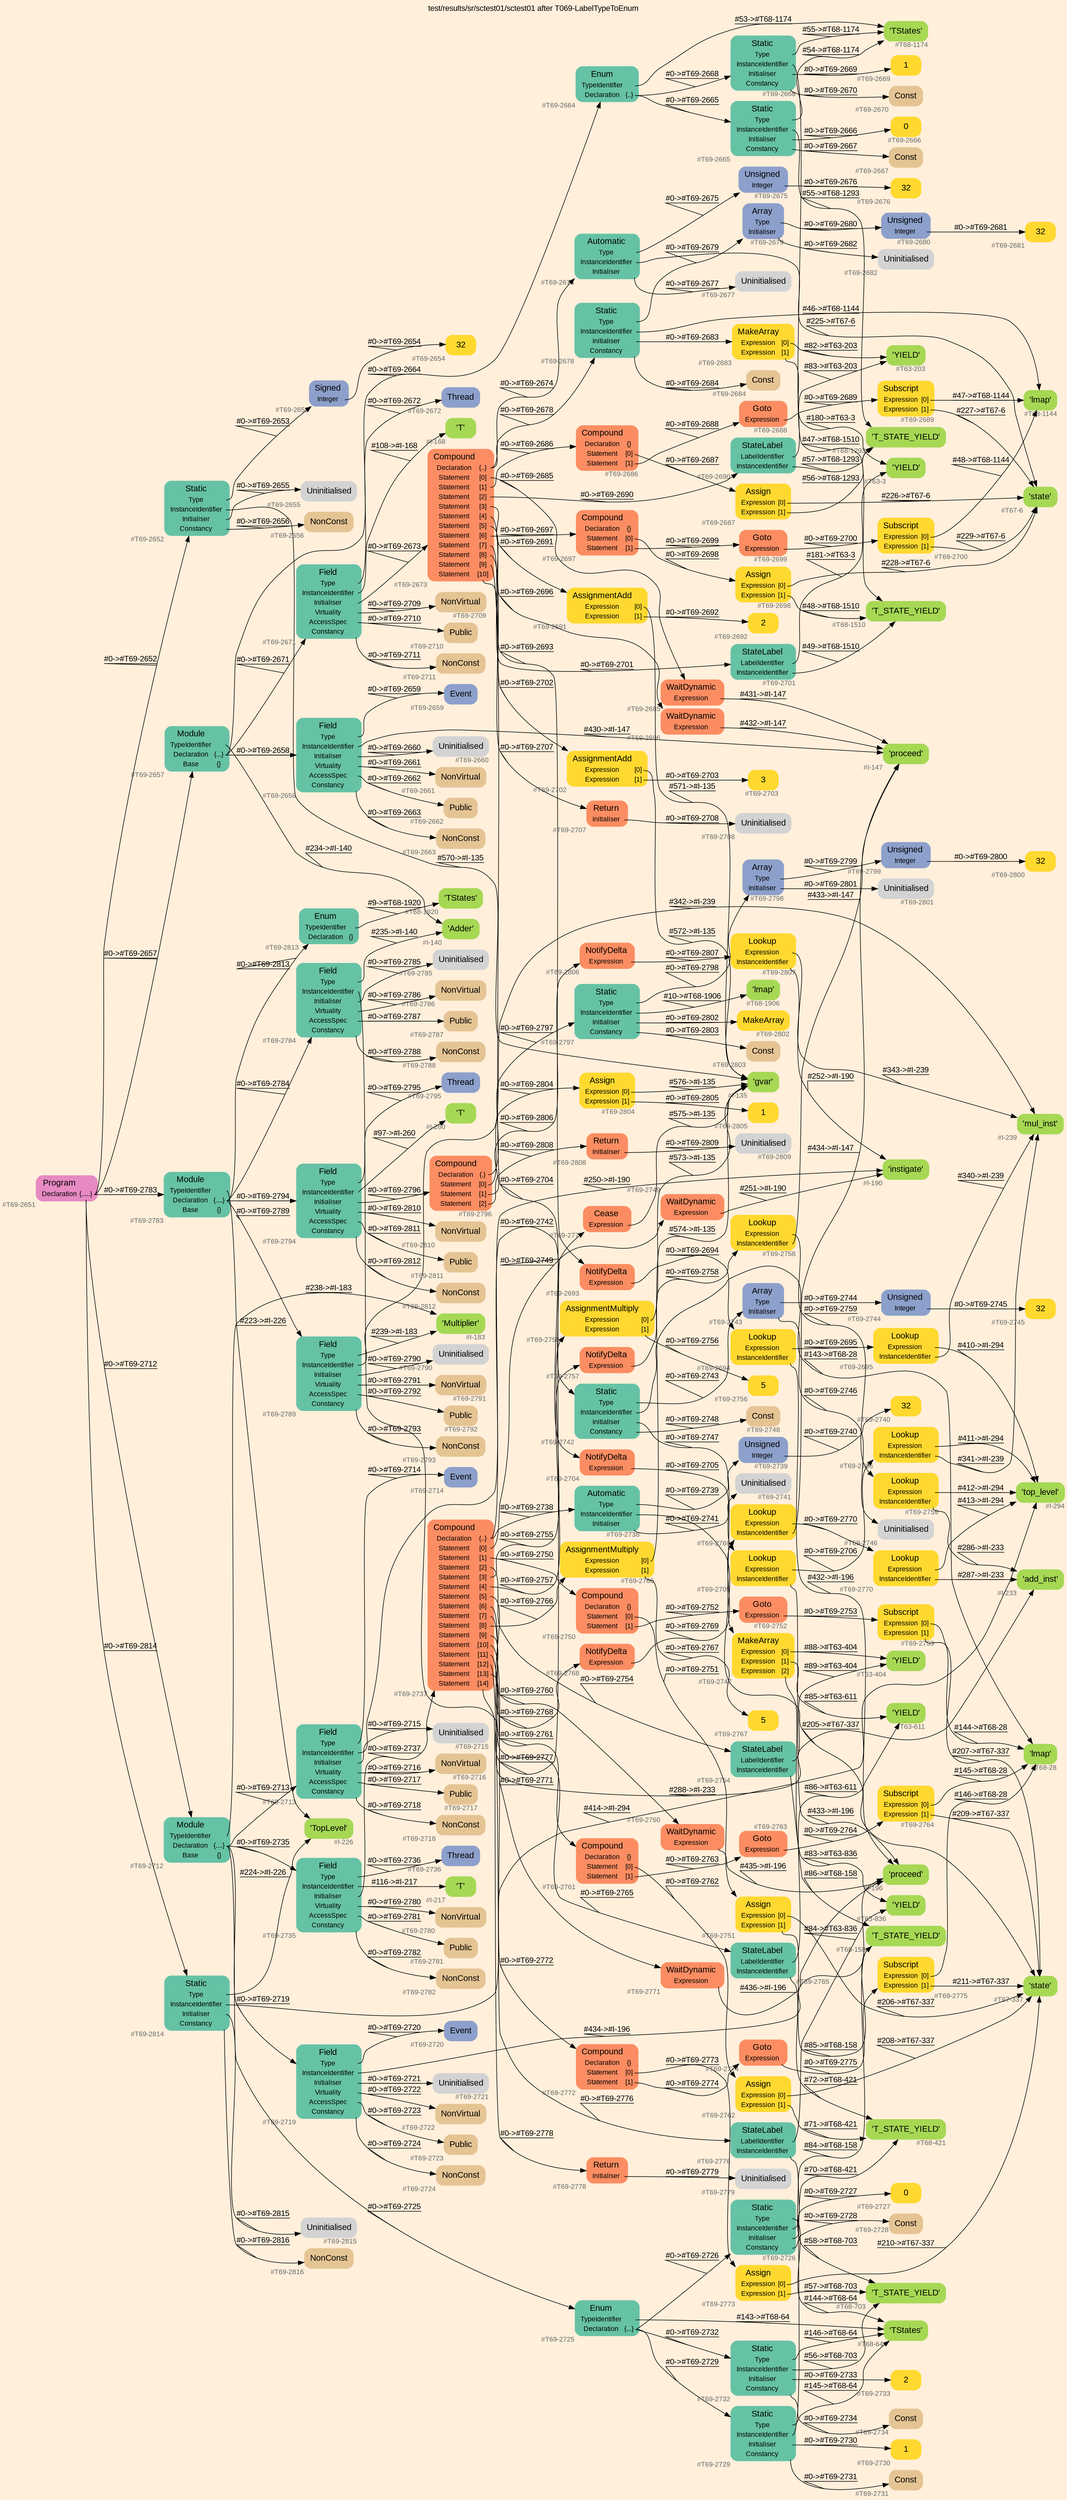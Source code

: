 digraph "test/results/sr/sctest01/sctest01 after T069-LabelTypeToEnum" {
label = "test/results/sr/sctest01/sctest01 after T069-LabelTypeToEnum"
labelloc = t
graph [
    rankdir = "LR"
    ranksep = 0.3
    bgcolor = antiquewhite1
    color = black
    fontcolor = black
    fontname = "Arial"
];
node [
    fontname = "Arial"
];
edge [
    fontname = "Arial"
];

// -------------------- node figure --------------------
// -------- block #T69-2651 ----------
"#T69-2651" [
    fillcolor = "/set28/4"
    xlabel = "#T69-2651"
    fontsize = "12"
    fontcolor = grey40
    shape = "plaintext"
    label = <<TABLE BORDER="0" CELLBORDER="0" CELLSPACING="0">
     <TR><TD><FONT COLOR="black" POINT-SIZE="15">Program</FONT></TD></TR>
     <TR><TD><FONT COLOR="black" POINT-SIZE="12">Declaration</FONT></TD><TD PORT="port0"><FONT COLOR="black" POINT-SIZE="12">{.....}</FONT></TD></TR>
    </TABLE>>
    style = "rounded,filled"
];

// -------- block #T69-2652 ----------
"#T69-2652" [
    fillcolor = "/set28/1"
    xlabel = "#T69-2652"
    fontsize = "12"
    fontcolor = grey40
    shape = "plaintext"
    label = <<TABLE BORDER="0" CELLBORDER="0" CELLSPACING="0">
     <TR><TD><FONT COLOR="black" POINT-SIZE="15">Static</FONT></TD></TR>
     <TR><TD><FONT COLOR="black" POINT-SIZE="12">Type</FONT></TD><TD PORT="port0"></TD></TR>
     <TR><TD><FONT COLOR="black" POINT-SIZE="12">InstanceIdentifier</FONT></TD><TD PORT="port1"></TD></TR>
     <TR><TD><FONT COLOR="black" POINT-SIZE="12">Initialiser</FONT></TD><TD PORT="port2"></TD></TR>
     <TR><TD><FONT COLOR="black" POINT-SIZE="12">Constancy</FONT></TD><TD PORT="port3"></TD></TR>
    </TABLE>>
    style = "rounded,filled"
];

// -------- block #T69-2653 ----------
"#T69-2653" [
    fillcolor = "/set28/3"
    xlabel = "#T69-2653"
    fontsize = "12"
    fontcolor = grey40
    shape = "plaintext"
    label = <<TABLE BORDER="0" CELLBORDER="0" CELLSPACING="0">
     <TR><TD><FONT COLOR="black" POINT-SIZE="15">Signed</FONT></TD></TR>
     <TR><TD><FONT COLOR="black" POINT-SIZE="12">Integer</FONT></TD><TD PORT="port0"></TD></TR>
    </TABLE>>
    style = "rounded,filled"
];

// -------- block #T69-2654 ----------
"#T69-2654" [
    fillcolor = "/set28/6"
    xlabel = "#T69-2654"
    fontsize = "12"
    fontcolor = grey40
    shape = "plaintext"
    label = <<TABLE BORDER="0" CELLBORDER="0" CELLSPACING="0">
     <TR><TD><FONT COLOR="black" POINT-SIZE="15">32</FONT></TD></TR>
    </TABLE>>
    style = "rounded,filled"
];

// -------- block #I-135 ----------
"#I-135" [
    fillcolor = "/set28/5"
    xlabel = "#I-135"
    fontsize = "12"
    fontcolor = grey40
    shape = "plaintext"
    label = <<TABLE BORDER="0" CELLBORDER="0" CELLSPACING="0">
     <TR><TD><FONT COLOR="black" POINT-SIZE="15">'gvar'</FONT></TD></TR>
    </TABLE>>
    style = "rounded,filled"
];

// -------- block #T69-2655 ----------
"#T69-2655" [
    xlabel = "#T69-2655"
    fontsize = "12"
    fontcolor = grey40
    shape = "plaintext"
    label = <<TABLE BORDER="0" CELLBORDER="0" CELLSPACING="0">
     <TR><TD><FONT COLOR="black" POINT-SIZE="15">Uninitialised</FONT></TD></TR>
    </TABLE>>
    style = "rounded,filled"
];

// -------- block #T69-2656 ----------
"#T69-2656" [
    fillcolor = "/set28/7"
    xlabel = "#T69-2656"
    fontsize = "12"
    fontcolor = grey40
    shape = "plaintext"
    label = <<TABLE BORDER="0" CELLBORDER="0" CELLSPACING="0">
     <TR><TD><FONT COLOR="black" POINT-SIZE="15">NonConst</FONT></TD></TR>
    </TABLE>>
    style = "rounded,filled"
];

// -------- block #T69-2657 ----------
"#T69-2657" [
    fillcolor = "/set28/1"
    xlabel = "#T69-2657"
    fontsize = "12"
    fontcolor = grey40
    shape = "plaintext"
    label = <<TABLE BORDER="0" CELLBORDER="0" CELLSPACING="0">
     <TR><TD><FONT COLOR="black" POINT-SIZE="15">Module</FONT></TD></TR>
     <TR><TD><FONT COLOR="black" POINT-SIZE="12">TypeIdentifier</FONT></TD><TD PORT="port0"></TD></TR>
     <TR><TD><FONT COLOR="black" POINT-SIZE="12">Declaration</FONT></TD><TD PORT="port1"><FONT COLOR="black" POINT-SIZE="12">{...}</FONT></TD></TR>
     <TR><TD><FONT COLOR="black" POINT-SIZE="12">Base</FONT></TD><TD PORT="port2"><FONT COLOR="black" POINT-SIZE="12">{}</FONT></TD></TR>
    </TABLE>>
    style = "rounded,filled"
];

// -------- block #I-140 ----------
"#I-140" [
    fillcolor = "/set28/5"
    xlabel = "#I-140"
    fontsize = "12"
    fontcolor = grey40
    shape = "plaintext"
    label = <<TABLE BORDER="0" CELLBORDER="0" CELLSPACING="0">
     <TR><TD><FONT COLOR="black" POINT-SIZE="15">'Adder'</FONT></TD></TR>
    </TABLE>>
    style = "rounded,filled"
];

// -------- block #T69-2658 ----------
"#T69-2658" [
    fillcolor = "/set28/1"
    xlabel = "#T69-2658"
    fontsize = "12"
    fontcolor = grey40
    shape = "plaintext"
    label = <<TABLE BORDER="0" CELLBORDER="0" CELLSPACING="0">
     <TR><TD><FONT COLOR="black" POINT-SIZE="15">Field</FONT></TD></TR>
     <TR><TD><FONT COLOR="black" POINT-SIZE="12">Type</FONT></TD><TD PORT="port0"></TD></TR>
     <TR><TD><FONT COLOR="black" POINT-SIZE="12">InstanceIdentifier</FONT></TD><TD PORT="port1"></TD></TR>
     <TR><TD><FONT COLOR="black" POINT-SIZE="12">Initialiser</FONT></TD><TD PORT="port2"></TD></TR>
     <TR><TD><FONT COLOR="black" POINT-SIZE="12">Virtuality</FONT></TD><TD PORT="port3"></TD></TR>
     <TR><TD><FONT COLOR="black" POINT-SIZE="12">AccessSpec</FONT></TD><TD PORT="port4"></TD></TR>
     <TR><TD><FONT COLOR="black" POINT-SIZE="12">Constancy</FONT></TD><TD PORT="port5"></TD></TR>
    </TABLE>>
    style = "rounded,filled"
];

// -------- block #T69-2659 ----------
"#T69-2659" [
    fillcolor = "/set28/3"
    xlabel = "#T69-2659"
    fontsize = "12"
    fontcolor = grey40
    shape = "plaintext"
    label = <<TABLE BORDER="0" CELLBORDER="0" CELLSPACING="0">
     <TR><TD><FONT COLOR="black" POINT-SIZE="15">Event</FONT></TD></TR>
    </TABLE>>
    style = "rounded,filled"
];

// -------- block #I-147 ----------
"#I-147" [
    fillcolor = "/set28/5"
    xlabel = "#I-147"
    fontsize = "12"
    fontcolor = grey40
    shape = "plaintext"
    label = <<TABLE BORDER="0" CELLBORDER="0" CELLSPACING="0">
     <TR><TD><FONT COLOR="black" POINT-SIZE="15">'proceed'</FONT></TD></TR>
    </TABLE>>
    style = "rounded,filled"
];

// -------- block #T69-2660 ----------
"#T69-2660" [
    xlabel = "#T69-2660"
    fontsize = "12"
    fontcolor = grey40
    shape = "plaintext"
    label = <<TABLE BORDER="0" CELLBORDER="0" CELLSPACING="0">
     <TR><TD><FONT COLOR="black" POINT-SIZE="15">Uninitialised</FONT></TD></TR>
    </TABLE>>
    style = "rounded,filled"
];

// -------- block #T69-2661 ----------
"#T69-2661" [
    fillcolor = "/set28/7"
    xlabel = "#T69-2661"
    fontsize = "12"
    fontcolor = grey40
    shape = "plaintext"
    label = <<TABLE BORDER="0" CELLBORDER="0" CELLSPACING="0">
     <TR><TD><FONT COLOR="black" POINT-SIZE="15">NonVirtual</FONT></TD></TR>
    </TABLE>>
    style = "rounded,filled"
];

// -------- block #T69-2662 ----------
"#T69-2662" [
    fillcolor = "/set28/7"
    xlabel = "#T69-2662"
    fontsize = "12"
    fontcolor = grey40
    shape = "plaintext"
    label = <<TABLE BORDER="0" CELLBORDER="0" CELLSPACING="0">
     <TR><TD><FONT COLOR="black" POINT-SIZE="15">Public</FONT></TD></TR>
    </TABLE>>
    style = "rounded,filled"
];

// -------- block #T69-2663 ----------
"#T69-2663" [
    fillcolor = "/set28/7"
    xlabel = "#T69-2663"
    fontsize = "12"
    fontcolor = grey40
    shape = "plaintext"
    label = <<TABLE BORDER="0" CELLBORDER="0" CELLSPACING="0">
     <TR><TD><FONT COLOR="black" POINT-SIZE="15">NonConst</FONT></TD></TR>
    </TABLE>>
    style = "rounded,filled"
];

// -------- block #T69-2664 ----------
"#T69-2664" [
    fillcolor = "/set28/1"
    xlabel = "#T69-2664"
    fontsize = "12"
    fontcolor = grey40
    shape = "plaintext"
    label = <<TABLE BORDER="0" CELLBORDER="0" CELLSPACING="0">
     <TR><TD><FONT COLOR="black" POINT-SIZE="15">Enum</FONT></TD></TR>
     <TR><TD><FONT COLOR="black" POINT-SIZE="12">TypeIdentifier</FONT></TD><TD PORT="port0"></TD></TR>
     <TR><TD><FONT COLOR="black" POINT-SIZE="12">Declaration</FONT></TD><TD PORT="port1"><FONT COLOR="black" POINT-SIZE="12">{..}</FONT></TD></TR>
    </TABLE>>
    style = "rounded,filled"
];

// -------- block #T68-1174 ----------
"#T68-1174" [
    fillcolor = "/set28/5"
    xlabel = "#T68-1174"
    fontsize = "12"
    fontcolor = grey40
    shape = "plaintext"
    label = <<TABLE BORDER="0" CELLBORDER="0" CELLSPACING="0">
     <TR><TD><FONT COLOR="black" POINT-SIZE="15">'TStates'</FONT></TD></TR>
    </TABLE>>
    style = "rounded,filled"
];

// -------- block #T69-2665 ----------
"#T69-2665" [
    fillcolor = "/set28/1"
    xlabel = "#T69-2665"
    fontsize = "12"
    fontcolor = grey40
    shape = "plaintext"
    label = <<TABLE BORDER="0" CELLBORDER="0" CELLSPACING="0">
     <TR><TD><FONT COLOR="black" POINT-SIZE="15">Static</FONT></TD></TR>
     <TR><TD><FONT COLOR="black" POINT-SIZE="12">Type</FONT></TD><TD PORT="port0"></TD></TR>
     <TR><TD><FONT COLOR="black" POINT-SIZE="12">InstanceIdentifier</FONT></TD><TD PORT="port1"></TD></TR>
     <TR><TD><FONT COLOR="black" POINT-SIZE="12">Initialiser</FONT></TD><TD PORT="port2"></TD></TR>
     <TR><TD><FONT COLOR="black" POINT-SIZE="12">Constancy</FONT></TD><TD PORT="port3"></TD></TR>
    </TABLE>>
    style = "rounded,filled"
];

// -------- block #T68-1293 ----------
"#T68-1293" [
    fillcolor = "/set28/5"
    xlabel = "#T68-1293"
    fontsize = "12"
    fontcolor = grey40
    shape = "plaintext"
    label = <<TABLE BORDER="0" CELLBORDER="0" CELLSPACING="0">
     <TR><TD><FONT COLOR="black" POINT-SIZE="15">'T_STATE_YIELD'</FONT></TD></TR>
    </TABLE>>
    style = "rounded,filled"
];

// -------- block #T69-2666 ----------
"#T69-2666" [
    fillcolor = "/set28/6"
    xlabel = "#T69-2666"
    fontsize = "12"
    fontcolor = grey40
    shape = "plaintext"
    label = <<TABLE BORDER="0" CELLBORDER="0" CELLSPACING="0">
     <TR><TD><FONT COLOR="black" POINT-SIZE="15">0</FONT></TD></TR>
    </TABLE>>
    style = "rounded,filled"
];

// -------- block #T69-2667 ----------
"#T69-2667" [
    fillcolor = "/set28/7"
    xlabel = "#T69-2667"
    fontsize = "12"
    fontcolor = grey40
    shape = "plaintext"
    label = <<TABLE BORDER="0" CELLBORDER="0" CELLSPACING="0">
     <TR><TD><FONT COLOR="black" POINT-SIZE="15">Const</FONT></TD></TR>
    </TABLE>>
    style = "rounded,filled"
];

// -------- block #T69-2668 ----------
"#T69-2668" [
    fillcolor = "/set28/1"
    xlabel = "#T69-2668"
    fontsize = "12"
    fontcolor = grey40
    shape = "plaintext"
    label = <<TABLE BORDER="0" CELLBORDER="0" CELLSPACING="0">
     <TR><TD><FONT COLOR="black" POINT-SIZE="15">Static</FONT></TD></TR>
     <TR><TD><FONT COLOR="black" POINT-SIZE="12">Type</FONT></TD><TD PORT="port0"></TD></TR>
     <TR><TD><FONT COLOR="black" POINT-SIZE="12">InstanceIdentifier</FONT></TD><TD PORT="port1"></TD></TR>
     <TR><TD><FONT COLOR="black" POINT-SIZE="12">Initialiser</FONT></TD><TD PORT="port2"></TD></TR>
     <TR><TD><FONT COLOR="black" POINT-SIZE="12">Constancy</FONT></TD><TD PORT="port3"></TD></TR>
    </TABLE>>
    style = "rounded,filled"
];

// -------- block #T68-1510 ----------
"#T68-1510" [
    fillcolor = "/set28/5"
    xlabel = "#T68-1510"
    fontsize = "12"
    fontcolor = grey40
    shape = "plaintext"
    label = <<TABLE BORDER="0" CELLBORDER="0" CELLSPACING="0">
     <TR><TD><FONT COLOR="black" POINT-SIZE="15">'T_STATE_YIELD'</FONT></TD></TR>
    </TABLE>>
    style = "rounded,filled"
];

// -------- block #T69-2669 ----------
"#T69-2669" [
    fillcolor = "/set28/6"
    xlabel = "#T69-2669"
    fontsize = "12"
    fontcolor = grey40
    shape = "plaintext"
    label = <<TABLE BORDER="0" CELLBORDER="0" CELLSPACING="0">
     <TR><TD><FONT COLOR="black" POINT-SIZE="15">1</FONT></TD></TR>
    </TABLE>>
    style = "rounded,filled"
];

// -------- block #T69-2670 ----------
"#T69-2670" [
    fillcolor = "/set28/7"
    xlabel = "#T69-2670"
    fontsize = "12"
    fontcolor = grey40
    shape = "plaintext"
    label = <<TABLE BORDER="0" CELLBORDER="0" CELLSPACING="0">
     <TR><TD><FONT COLOR="black" POINT-SIZE="15">Const</FONT></TD></TR>
    </TABLE>>
    style = "rounded,filled"
];

// -------- block #T69-2671 ----------
"#T69-2671" [
    fillcolor = "/set28/1"
    xlabel = "#T69-2671"
    fontsize = "12"
    fontcolor = grey40
    shape = "plaintext"
    label = <<TABLE BORDER="0" CELLBORDER="0" CELLSPACING="0">
     <TR><TD><FONT COLOR="black" POINT-SIZE="15">Field</FONT></TD></TR>
     <TR><TD><FONT COLOR="black" POINT-SIZE="12">Type</FONT></TD><TD PORT="port0"></TD></TR>
     <TR><TD><FONT COLOR="black" POINT-SIZE="12">InstanceIdentifier</FONT></TD><TD PORT="port1"></TD></TR>
     <TR><TD><FONT COLOR="black" POINT-SIZE="12">Initialiser</FONT></TD><TD PORT="port2"></TD></TR>
     <TR><TD><FONT COLOR="black" POINT-SIZE="12">Virtuality</FONT></TD><TD PORT="port3"></TD></TR>
     <TR><TD><FONT COLOR="black" POINT-SIZE="12">AccessSpec</FONT></TD><TD PORT="port4"></TD></TR>
     <TR><TD><FONT COLOR="black" POINT-SIZE="12">Constancy</FONT></TD><TD PORT="port5"></TD></TR>
    </TABLE>>
    style = "rounded,filled"
];

// -------- block #T69-2672 ----------
"#T69-2672" [
    fillcolor = "/set28/3"
    xlabel = "#T69-2672"
    fontsize = "12"
    fontcolor = grey40
    shape = "plaintext"
    label = <<TABLE BORDER="0" CELLBORDER="0" CELLSPACING="0">
     <TR><TD><FONT COLOR="black" POINT-SIZE="15">Thread</FONT></TD></TR>
    </TABLE>>
    style = "rounded,filled"
];

// -------- block #I-168 ----------
"#I-168" [
    fillcolor = "/set28/5"
    xlabel = "#I-168"
    fontsize = "12"
    fontcolor = grey40
    shape = "plaintext"
    label = <<TABLE BORDER="0" CELLBORDER="0" CELLSPACING="0">
     <TR><TD><FONT COLOR="black" POINT-SIZE="15">'T'</FONT></TD></TR>
    </TABLE>>
    style = "rounded,filled"
];

// -------- block #T69-2673 ----------
"#T69-2673" [
    fillcolor = "/set28/2"
    xlabel = "#T69-2673"
    fontsize = "12"
    fontcolor = grey40
    shape = "plaintext"
    label = <<TABLE BORDER="0" CELLBORDER="0" CELLSPACING="0">
     <TR><TD><FONT COLOR="black" POINT-SIZE="15">Compound</FONT></TD></TR>
     <TR><TD><FONT COLOR="black" POINT-SIZE="12">Declaration</FONT></TD><TD PORT="port0"><FONT COLOR="black" POINT-SIZE="12">{..}</FONT></TD></TR>
     <TR><TD><FONT COLOR="black" POINT-SIZE="12">Statement</FONT></TD><TD PORT="port1"><FONT COLOR="black" POINT-SIZE="12">[0]</FONT></TD></TR>
     <TR><TD><FONT COLOR="black" POINT-SIZE="12">Statement</FONT></TD><TD PORT="port2"><FONT COLOR="black" POINT-SIZE="12">[1]</FONT></TD></TR>
     <TR><TD><FONT COLOR="black" POINT-SIZE="12">Statement</FONT></TD><TD PORT="port3"><FONT COLOR="black" POINT-SIZE="12">[2]</FONT></TD></TR>
     <TR><TD><FONT COLOR="black" POINT-SIZE="12">Statement</FONT></TD><TD PORT="port4"><FONT COLOR="black" POINT-SIZE="12">[3]</FONT></TD></TR>
     <TR><TD><FONT COLOR="black" POINT-SIZE="12">Statement</FONT></TD><TD PORT="port5"><FONT COLOR="black" POINT-SIZE="12">[4]</FONT></TD></TR>
     <TR><TD><FONT COLOR="black" POINT-SIZE="12">Statement</FONT></TD><TD PORT="port6"><FONT COLOR="black" POINT-SIZE="12">[5]</FONT></TD></TR>
     <TR><TD><FONT COLOR="black" POINT-SIZE="12">Statement</FONT></TD><TD PORT="port7"><FONT COLOR="black" POINT-SIZE="12">[6]</FONT></TD></TR>
     <TR><TD><FONT COLOR="black" POINT-SIZE="12">Statement</FONT></TD><TD PORT="port8"><FONT COLOR="black" POINT-SIZE="12">[7]</FONT></TD></TR>
     <TR><TD><FONT COLOR="black" POINT-SIZE="12">Statement</FONT></TD><TD PORT="port9"><FONT COLOR="black" POINT-SIZE="12">[8]</FONT></TD></TR>
     <TR><TD><FONT COLOR="black" POINT-SIZE="12">Statement</FONT></TD><TD PORT="port10"><FONT COLOR="black" POINT-SIZE="12">[9]</FONT></TD></TR>
     <TR><TD><FONT COLOR="black" POINT-SIZE="12">Statement</FONT></TD><TD PORT="port11"><FONT COLOR="black" POINT-SIZE="12">[10]</FONT></TD></TR>
    </TABLE>>
    style = "rounded,filled"
];

// -------- block #T69-2674 ----------
"#T69-2674" [
    fillcolor = "/set28/1"
    xlabel = "#T69-2674"
    fontsize = "12"
    fontcolor = grey40
    shape = "plaintext"
    label = <<TABLE BORDER="0" CELLBORDER="0" CELLSPACING="0">
     <TR><TD><FONT COLOR="black" POINT-SIZE="15">Automatic</FONT></TD></TR>
     <TR><TD><FONT COLOR="black" POINT-SIZE="12">Type</FONT></TD><TD PORT="port0"></TD></TR>
     <TR><TD><FONT COLOR="black" POINT-SIZE="12">InstanceIdentifier</FONT></TD><TD PORT="port1"></TD></TR>
     <TR><TD><FONT COLOR="black" POINT-SIZE="12">Initialiser</FONT></TD><TD PORT="port2"></TD></TR>
    </TABLE>>
    style = "rounded,filled"
];

// -------- block #T69-2675 ----------
"#T69-2675" [
    fillcolor = "/set28/3"
    xlabel = "#T69-2675"
    fontsize = "12"
    fontcolor = grey40
    shape = "plaintext"
    label = <<TABLE BORDER="0" CELLBORDER="0" CELLSPACING="0">
     <TR><TD><FONT COLOR="black" POINT-SIZE="15">Unsigned</FONT></TD></TR>
     <TR><TD><FONT COLOR="black" POINT-SIZE="12">Integer</FONT></TD><TD PORT="port0"></TD></TR>
    </TABLE>>
    style = "rounded,filled"
];

// -------- block #T69-2676 ----------
"#T69-2676" [
    fillcolor = "/set28/6"
    xlabel = "#T69-2676"
    fontsize = "12"
    fontcolor = grey40
    shape = "plaintext"
    label = <<TABLE BORDER="0" CELLBORDER="0" CELLSPACING="0">
     <TR><TD><FONT COLOR="black" POINT-SIZE="15">32</FONT></TD></TR>
    </TABLE>>
    style = "rounded,filled"
];

// -------- block #T67-6 ----------
"#T67-6" [
    fillcolor = "/set28/5"
    xlabel = "#T67-6"
    fontsize = "12"
    fontcolor = grey40
    shape = "plaintext"
    label = <<TABLE BORDER="0" CELLBORDER="0" CELLSPACING="0">
     <TR><TD><FONT COLOR="black" POINT-SIZE="15">'state'</FONT></TD></TR>
    </TABLE>>
    style = "rounded,filled"
];

// -------- block #T69-2677 ----------
"#T69-2677" [
    xlabel = "#T69-2677"
    fontsize = "12"
    fontcolor = grey40
    shape = "plaintext"
    label = <<TABLE BORDER="0" CELLBORDER="0" CELLSPACING="0">
     <TR><TD><FONT COLOR="black" POINT-SIZE="15">Uninitialised</FONT></TD></TR>
    </TABLE>>
    style = "rounded,filled"
];

// -------- block #T69-2678 ----------
"#T69-2678" [
    fillcolor = "/set28/1"
    xlabel = "#T69-2678"
    fontsize = "12"
    fontcolor = grey40
    shape = "plaintext"
    label = <<TABLE BORDER="0" CELLBORDER="0" CELLSPACING="0">
     <TR><TD><FONT COLOR="black" POINT-SIZE="15">Static</FONT></TD></TR>
     <TR><TD><FONT COLOR="black" POINT-SIZE="12">Type</FONT></TD><TD PORT="port0"></TD></TR>
     <TR><TD><FONT COLOR="black" POINT-SIZE="12">InstanceIdentifier</FONT></TD><TD PORT="port1"></TD></TR>
     <TR><TD><FONT COLOR="black" POINT-SIZE="12">Initialiser</FONT></TD><TD PORT="port2"></TD></TR>
     <TR><TD><FONT COLOR="black" POINT-SIZE="12">Constancy</FONT></TD><TD PORT="port3"></TD></TR>
    </TABLE>>
    style = "rounded,filled"
];

// -------- block #T69-2679 ----------
"#T69-2679" [
    fillcolor = "/set28/3"
    xlabel = "#T69-2679"
    fontsize = "12"
    fontcolor = grey40
    shape = "plaintext"
    label = <<TABLE BORDER="0" CELLBORDER="0" CELLSPACING="0">
     <TR><TD><FONT COLOR="black" POINT-SIZE="15">Array</FONT></TD></TR>
     <TR><TD><FONT COLOR="black" POINT-SIZE="12">Type</FONT></TD><TD PORT="port0"></TD></TR>
     <TR><TD><FONT COLOR="black" POINT-SIZE="12">Initialiser</FONT></TD><TD PORT="port1"></TD></TR>
    </TABLE>>
    style = "rounded,filled"
];

// -------- block #T69-2680 ----------
"#T69-2680" [
    fillcolor = "/set28/3"
    xlabel = "#T69-2680"
    fontsize = "12"
    fontcolor = grey40
    shape = "plaintext"
    label = <<TABLE BORDER="0" CELLBORDER="0" CELLSPACING="0">
     <TR><TD><FONT COLOR="black" POINT-SIZE="15">Unsigned</FONT></TD></TR>
     <TR><TD><FONT COLOR="black" POINT-SIZE="12">Integer</FONT></TD><TD PORT="port0"></TD></TR>
    </TABLE>>
    style = "rounded,filled"
];

// -------- block #T69-2681 ----------
"#T69-2681" [
    fillcolor = "/set28/6"
    xlabel = "#T69-2681"
    fontsize = "12"
    fontcolor = grey40
    shape = "plaintext"
    label = <<TABLE BORDER="0" CELLBORDER="0" CELLSPACING="0">
     <TR><TD><FONT COLOR="black" POINT-SIZE="15">32</FONT></TD></TR>
    </TABLE>>
    style = "rounded,filled"
];

// -------- block #T69-2682 ----------
"#T69-2682" [
    xlabel = "#T69-2682"
    fontsize = "12"
    fontcolor = grey40
    shape = "plaintext"
    label = <<TABLE BORDER="0" CELLBORDER="0" CELLSPACING="0">
     <TR><TD><FONT COLOR="black" POINT-SIZE="15">Uninitialised</FONT></TD></TR>
    </TABLE>>
    style = "rounded,filled"
];

// -------- block #T68-1144 ----------
"#T68-1144" [
    fillcolor = "/set28/5"
    xlabel = "#T68-1144"
    fontsize = "12"
    fontcolor = grey40
    shape = "plaintext"
    label = <<TABLE BORDER="0" CELLBORDER="0" CELLSPACING="0">
     <TR><TD><FONT COLOR="black" POINT-SIZE="15">'lmap'</FONT></TD></TR>
    </TABLE>>
    style = "rounded,filled"
];

// -------- block #T69-2683 ----------
"#T69-2683" [
    fillcolor = "/set28/6"
    xlabel = "#T69-2683"
    fontsize = "12"
    fontcolor = grey40
    shape = "plaintext"
    label = <<TABLE BORDER="0" CELLBORDER="0" CELLSPACING="0">
     <TR><TD><FONT COLOR="black" POINT-SIZE="15">MakeArray</FONT></TD></TR>
     <TR><TD><FONT COLOR="black" POINT-SIZE="12">Expression</FONT></TD><TD PORT="port0"><FONT COLOR="black" POINT-SIZE="12">[0]</FONT></TD></TR>
     <TR><TD><FONT COLOR="black" POINT-SIZE="12">Expression</FONT></TD><TD PORT="port1"><FONT COLOR="black" POINT-SIZE="12">[1]</FONT></TD></TR>
    </TABLE>>
    style = "rounded,filled"
];

// -------- block #T63-203 ----------
"#T63-203" [
    fillcolor = "/set28/5"
    xlabel = "#T63-203"
    fontsize = "12"
    fontcolor = grey40
    shape = "plaintext"
    label = <<TABLE BORDER="0" CELLBORDER="0" CELLSPACING="0">
     <TR><TD><FONT COLOR="black" POINT-SIZE="15">'YIELD'</FONT></TD></TR>
    </TABLE>>
    style = "rounded,filled"
];

// -------- block #T63-3 ----------
"#T63-3" [
    fillcolor = "/set28/5"
    xlabel = "#T63-3"
    fontsize = "12"
    fontcolor = grey40
    shape = "plaintext"
    label = <<TABLE BORDER="0" CELLBORDER="0" CELLSPACING="0">
     <TR><TD><FONT COLOR="black" POINT-SIZE="15">'YIELD'</FONT></TD></TR>
    </TABLE>>
    style = "rounded,filled"
];

// -------- block #T69-2684 ----------
"#T69-2684" [
    fillcolor = "/set28/7"
    xlabel = "#T69-2684"
    fontsize = "12"
    fontcolor = grey40
    shape = "plaintext"
    label = <<TABLE BORDER="0" CELLBORDER="0" CELLSPACING="0">
     <TR><TD><FONT COLOR="black" POINT-SIZE="15">Const</FONT></TD></TR>
    </TABLE>>
    style = "rounded,filled"
];

// -------- block #T69-2685 ----------
"#T69-2685" [
    fillcolor = "/set28/2"
    xlabel = "#T69-2685"
    fontsize = "12"
    fontcolor = grey40
    shape = "plaintext"
    label = <<TABLE BORDER="0" CELLBORDER="0" CELLSPACING="0">
     <TR><TD><FONT COLOR="black" POINT-SIZE="15">WaitDynamic</FONT></TD></TR>
     <TR><TD><FONT COLOR="black" POINT-SIZE="12">Expression</FONT></TD><TD PORT="port0"></TD></TR>
    </TABLE>>
    style = "rounded,filled"
];

// -------- block #T69-2686 ----------
"#T69-2686" [
    fillcolor = "/set28/2"
    xlabel = "#T69-2686"
    fontsize = "12"
    fontcolor = grey40
    shape = "plaintext"
    label = <<TABLE BORDER="0" CELLBORDER="0" CELLSPACING="0">
     <TR><TD><FONT COLOR="black" POINT-SIZE="15">Compound</FONT></TD></TR>
     <TR><TD><FONT COLOR="black" POINT-SIZE="12">Declaration</FONT></TD><TD PORT="port0"><FONT COLOR="black" POINT-SIZE="12">{}</FONT></TD></TR>
     <TR><TD><FONT COLOR="black" POINT-SIZE="12">Statement</FONT></TD><TD PORT="port1"><FONT COLOR="black" POINT-SIZE="12">[0]</FONT></TD></TR>
     <TR><TD><FONT COLOR="black" POINT-SIZE="12">Statement</FONT></TD><TD PORT="port2"><FONT COLOR="black" POINT-SIZE="12">[1]</FONT></TD></TR>
    </TABLE>>
    style = "rounded,filled"
];

// -------- block #T69-2687 ----------
"#T69-2687" [
    fillcolor = "/set28/6"
    xlabel = "#T69-2687"
    fontsize = "12"
    fontcolor = grey40
    shape = "plaintext"
    label = <<TABLE BORDER="0" CELLBORDER="0" CELLSPACING="0">
     <TR><TD><FONT COLOR="black" POINT-SIZE="15">Assign</FONT></TD></TR>
     <TR><TD><FONT COLOR="black" POINT-SIZE="12">Expression</FONT></TD><TD PORT="port0"><FONT COLOR="black" POINT-SIZE="12">[0]</FONT></TD></TR>
     <TR><TD><FONT COLOR="black" POINT-SIZE="12">Expression</FONT></TD><TD PORT="port1"><FONT COLOR="black" POINT-SIZE="12">[1]</FONT></TD></TR>
    </TABLE>>
    style = "rounded,filled"
];

// -------- block #T69-2688 ----------
"#T69-2688" [
    fillcolor = "/set28/2"
    xlabel = "#T69-2688"
    fontsize = "12"
    fontcolor = grey40
    shape = "plaintext"
    label = <<TABLE BORDER="0" CELLBORDER="0" CELLSPACING="0">
     <TR><TD><FONT COLOR="black" POINT-SIZE="15">Goto</FONT></TD></TR>
     <TR><TD><FONT COLOR="black" POINT-SIZE="12">Expression</FONT></TD><TD PORT="port0"></TD></TR>
    </TABLE>>
    style = "rounded,filled"
];

// -------- block #T69-2689 ----------
"#T69-2689" [
    fillcolor = "/set28/6"
    xlabel = "#T69-2689"
    fontsize = "12"
    fontcolor = grey40
    shape = "plaintext"
    label = <<TABLE BORDER="0" CELLBORDER="0" CELLSPACING="0">
     <TR><TD><FONT COLOR="black" POINT-SIZE="15">Subscript</FONT></TD></TR>
     <TR><TD><FONT COLOR="black" POINT-SIZE="12">Expression</FONT></TD><TD PORT="port0"><FONT COLOR="black" POINT-SIZE="12">[0]</FONT></TD></TR>
     <TR><TD><FONT COLOR="black" POINT-SIZE="12">Expression</FONT></TD><TD PORT="port1"><FONT COLOR="black" POINT-SIZE="12">[1]</FONT></TD></TR>
    </TABLE>>
    style = "rounded,filled"
];

// -------- block #T69-2690 ----------
"#T69-2690" [
    fillcolor = "/set28/1"
    xlabel = "#T69-2690"
    fontsize = "12"
    fontcolor = grey40
    shape = "plaintext"
    label = <<TABLE BORDER="0" CELLBORDER="0" CELLSPACING="0">
     <TR><TD><FONT COLOR="black" POINT-SIZE="15">StateLabel</FONT></TD></TR>
     <TR><TD><FONT COLOR="black" POINT-SIZE="12">LabelIdentifier</FONT></TD><TD PORT="port0"></TD></TR>
     <TR><TD><FONT COLOR="black" POINT-SIZE="12">InstanceIdentifier</FONT></TD><TD PORT="port1"></TD></TR>
    </TABLE>>
    style = "rounded,filled"
];

// -------- block #T69-2691 ----------
"#T69-2691" [
    fillcolor = "/set28/6"
    xlabel = "#T69-2691"
    fontsize = "12"
    fontcolor = grey40
    shape = "plaintext"
    label = <<TABLE BORDER="0" CELLBORDER="0" CELLSPACING="0">
     <TR><TD><FONT COLOR="black" POINT-SIZE="15">AssignmentAdd</FONT></TD></TR>
     <TR><TD><FONT COLOR="black" POINT-SIZE="12">Expression</FONT></TD><TD PORT="port0"><FONT COLOR="black" POINT-SIZE="12">[0]</FONT></TD></TR>
     <TR><TD><FONT COLOR="black" POINT-SIZE="12">Expression</FONT></TD><TD PORT="port1"><FONT COLOR="black" POINT-SIZE="12">[1]</FONT></TD></TR>
    </TABLE>>
    style = "rounded,filled"
];

// -------- block #T69-2692 ----------
"#T69-2692" [
    fillcolor = "/set28/6"
    xlabel = "#T69-2692"
    fontsize = "12"
    fontcolor = grey40
    shape = "plaintext"
    label = <<TABLE BORDER="0" CELLBORDER="0" CELLSPACING="0">
     <TR><TD><FONT COLOR="black" POINT-SIZE="15">2</FONT></TD></TR>
    </TABLE>>
    style = "rounded,filled"
];

// -------- block #T69-2693 ----------
"#T69-2693" [
    fillcolor = "/set28/2"
    xlabel = "#T69-2693"
    fontsize = "12"
    fontcolor = grey40
    shape = "plaintext"
    label = <<TABLE BORDER="0" CELLBORDER="0" CELLSPACING="0">
     <TR><TD><FONT COLOR="black" POINT-SIZE="15">NotifyDelta</FONT></TD></TR>
     <TR><TD><FONT COLOR="black" POINT-SIZE="12">Expression</FONT></TD><TD PORT="port0"></TD></TR>
    </TABLE>>
    style = "rounded,filled"
];

// -------- block #T69-2694 ----------
"#T69-2694" [
    fillcolor = "/set28/6"
    xlabel = "#T69-2694"
    fontsize = "12"
    fontcolor = grey40
    shape = "plaintext"
    label = <<TABLE BORDER="0" CELLBORDER="0" CELLSPACING="0">
     <TR><TD><FONT COLOR="black" POINT-SIZE="15">Lookup</FONT></TD></TR>
     <TR><TD><FONT COLOR="black" POINT-SIZE="12">Expression</FONT></TD><TD PORT="port0"></TD></TR>
     <TR><TD><FONT COLOR="black" POINT-SIZE="12">InstanceIdentifier</FONT></TD><TD PORT="port1"></TD></TR>
    </TABLE>>
    style = "rounded,filled"
];

// -------- block #T69-2695 ----------
"#T69-2695" [
    fillcolor = "/set28/6"
    xlabel = "#T69-2695"
    fontsize = "12"
    fontcolor = grey40
    shape = "plaintext"
    label = <<TABLE BORDER="0" CELLBORDER="0" CELLSPACING="0">
     <TR><TD><FONT COLOR="black" POINT-SIZE="15">Lookup</FONT></TD></TR>
     <TR><TD><FONT COLOR="black" POINT-SIZE="12">Expression</FONT></TD><TD PORT="port0"></TD></TR>
     <TR><TD><FONT COLOR="black" POINT-SIZE="12">InstanceIdentifier</FONT></TD><TD PORT="port1"></TD></TR>
    </TABLE>>
    style = "rounded,filled"
];

// -------- block #I-294 ----------
"#I-294" [
    fillcolor = "/set28/5"
    xlabel = "#I-294"
    fontsize = "12"
    fontcolor = grey40
    shape = "plaintext"
    label = <<TABLE BORDER="0" CELLBORDER="0" CELLSPACING="0">
     <TR><TD><FONT COLOR="black" POINT-SIZE="15">'top_level'</FONT></TD></TR>
    </TABLE>>
    style = "rounded,filled"
];

// -------- block #I-239 ----------
"#I-239" [
    fillcolor = "/set28/5"
    xlabel = "#I-239"
    fontsize = "12"
    fontcolor = grey40
    shape = "plaintext"
    label = <<TABLE BORDER="0" CELLBORDER="0" CELLSPACING="0">
     <TR><TD><FONT COLOR="black" POINT-SIZE="15">'mul_inst'</FONT></TD></TR>
    </TABLE>>
    style = "rounded,filled"
];

// -------- block #I-196 ----------
"#I-196" [
    fillcolor = "/set28/5"
    xlabel = "#I-196"
    fontsize = "12"
    fontcolor = grey40
    shape = "plaintext"
    label = <<TABLE BORDER="0" CELLBORDER="0" CELLSPACING="0">
     <TR><TD><FONT COLOR="black" POINT-SIZE="15">'proceed'</FONT></TD></TR>
    </TABLE>>
    style = "rounded,filled"
];

// -------- block #T69-2696 ----------
"#T69-2696" [
    fillcolor = "/set28/2"
    xlabel = "#T69-2696"
    fontsize = "12"
    fontcolor = grey40
    shape = "plaintext"
    label = <<TABLE BORDER="0" CELLBORDER="0" CELLSPACING="0">
     <TR><TD><FONT COLOR="black" POINT-SIZE="15">WaitDynamic</FONT></TD></TR>
     <TR><TD><FONT COLOR="black" POINT-SIZE="12">Expression</FONT></TD><TD PORT="port0"></TD></TR>
    </TABLE>>
    style = "rounded,filled"
];

// -------- block #T69-2697 ----------
"#T69-2697" [
    fillcolor = "/set28/2"
    xlabel = "#T69-2697"
    fontsize = "12"
    fontcolor = grey40
    shape = "plaintext"
    label = <<TABLE BORDER="0" CELLBORDER="0" CELLSPACING="0">
     <TR><TD><FONT COLOR="black" POINT-SIZE="15">Compound</FONT></TD></TR>
     <TR><TD><FONT COLOR="black" POINT-SIZE="12">Declaration</FONT></TD><TD PORT="port0"><FONT COLOR="black" POINT-SIZE="12">{}</FONT></TD></TR>
     <TR><TD><FONT COLOR="black" POINT-SIZE="12">Statement</FONT></TD><TD PORT="port1"><FONT COLOR="black" POINT-SIZE="12">[0]</FONT></TD></TR>
     <TR><TD><FONT COLOR="black" POINT-SIZE="12">Statement</FONT></TD><TD PORT="port2"><FONT COLOR="black" POINT-SIZE="12">[1]</FONT></TD></TR>
    </TABLE>>
    style = "rounded,filled"
];

// -------- block #T69-2698 ----------
"#T69-2698" [
    fillcolor = "/set28/6"
    xlabel = "#T69-2698"
    fontsize = "12"
    fontcolor = grey40
    shape = "plaintext"
    label = <<TABLE BORDER="0" CELLBORDER="0" CELLSPACING="0">
     <TR><TD><FONT COLOR="black" POINT-SIZE="15">Assign</FONT></TD></TR>
     <TR><TD><FONT COLOR="black" POINT-SIZE="12">Expression</FONT></TD><TD PORT="port0"><FONT COLOR="black" POINT-SIZE="12">[0]</FONT></TD></TR>
     <TR><TD><FONT COLOR="black" POINT-SIZE="12">Expression</FONT></TD><TD PORT="port1"><FONT COLOR="black" POINT-SIZE="12">[1]</FONT></TD></TR>
    </TABLE>>
    style = "rounded,filled"
];

// -------- block #T69-2699 ----------
"#T69-2699" [
    fillcolor = "/set28/2"
    xlabel = "#T69-2699"
    fontsize = "12"
    fontcolor = grey40
    shape = "plaintext"
    label = <<TABLE BORDER="0" CELLBORDER="0" CELLSPACING="0">
     <TR><TD><FONT COLOR="black" POINT-SIZE="15">Goto</FONT></TD></TR>
     <TR><TD><FONT COLOR="black" POINT-SIZE="12">Expression</FONT></TD><TD PORT="port0"></TD></TR>
    </TABLE>>
    style = "rounded,filled"
];

// -------- block #T69-2700 ----------
"#T69-2700" [
    fillcolor = "/set28/6"
    xlabel = "#T69-2700"
    fontsize = "12"
    fontcolor = grey40
    shape = "plaintext"
    label = <<TABLE BORDER="0" CELLBORDER="0" CELLSPACING="0">
     <TR><TD><FONT COLOR="black" POINT-SIZE="15">Subscript</FONT></TD></TR>
     <TR><TD><FONT COLOR="black" POINT-SIZE="12">Expression</FONT></TD><TD PORT="port0"><FONT COLOR="black" POINT-SIZE="12">[0]</FONT></TD></TR>
     <TR><TD><FONT COLOR="black" POINT-SIZE="12">Expression</FONT></TD><TD PORT="port1"><FONT COLOR="black" POINT-SIZE="12">[1]</FONT></TD></TR>
    </TABLE>>
    style = "rounded,filled"
];

// -------- block #T69-2701 ----------
"#T69-2701" [
    fillcolor = "/set28/1"
    xlabel = "#T69-2701"
    fontsize = "12"
    fontcolor = grey40
    shape = "plaintext"
    label = <<TABLE BORDER="0" CELLBORDER="0" CELLSPACING="0">
     <TR><TD><FONT COLOR="black" POINT-SIZE="15">StateLabel</FONT></TD></TR>
     <TR><TD><FONT COLOR="black" POINT-SIZE="12">LabelIdentifier</FONT></TD><TD PORT="port0"></TD></TR>
     <TR><TD><FONT COLOR="black" POINT-SIZE="12">InstanceIdentifier</FONT></TD><TD PORT="port1"></TD></TR>
    </TABLE>>
    style = "rounded,filled"
];

// -------- block #T69-2702 ----------
"#T69-2702" [
    fillcolor = "/set28/6"
    xlabel = "#T69-2702"
    fontsize = "12"
    fontcolor = grey40
    shape = "plaintext"
    label = <<TABLE BORDER="0" CELLBORDER="0" CELLSPACING="0">
     <TR><TD><FONT COLOR="black" POINT-SIZE="15">AssignmentAdd</FONT></TD></TR>
     <TR><TD><FONT COLOR="black" POINT-SIZE="12">Expression</FONT></TD><TD PORT="port0"><FONT COLOR="black" POINT-SIZE="12">[0]</FONT></TD></TR>
     <TR><TD><FONT COLOR="black" POINT-SIZE="12">Expression</FONT></TD><TD PORT="port1"><FONT COLOR="black" POINT-SIZE="12">[1]</FONT></TD></TR>
    </TABLE>>
    style = "rounded,filled"
];

// -------- block #T69-2703 ----------
"#T69-2703" [
    fillcolor = "/set28/6"
    xlabel = "#T69-2703"
    fontsize = "12"
    fontcolor = grey40
    shape = "plaintext"
    label = <<TABLE BORDER="0" CELLBORDER="0" CELLSPACING="0">
     <TR><TD><FONT COLOR="black" POINT-SIZE="15">3</FONT></TD></TR>
    </TABLE>>
    style = "rounded,filled"
];

// -------- block #T69-2704 ----------
"#T69-2704" [
    fillcolor = "/set28/2"
    xlabel = "#T69-2704"
    fontsize = "12"
    fontcolor = grey40
    shape = "plaintext"
    label = <<TABLE BORDER="0" CELLBORDER="0" CELLSPACING="0">
     <TR><TD><FONT COLOR="black" POINT-SIZE="15">NotifyDelta</FONT></TD></TR>
     <TR><TD><FONT COLOR="black" POINT-SIZE="12">Expression</FONT></TD><TD PORT="port0"></TD></TR>
    </TABLE>>
    style = "rounded,filled"
];

// -------- block #T69-2705 ----------
"#T69-2705" [
    fillcolor = "/set28/6"
    xlabel = "#T69-2705"
    fontsize = "12"
    fontcolor = grey40
    shape = "plaintext"
    label = <<TABLE BORDER="0" CELLBORDER="0" CELLSPACING="0">
     <TR><TD><FONT COLOR="black" POINT-SIZE="15">Lookup</FONT></TD></TR>
     <TR><TD><FONT COLOR="black" POINT-SIZE="12">Expression</FONT></TD><TD PORT="port0"></TD></TR>
     <TR><TD><FONT COLOR="black" POINT-SIZE="12">InstanceIdentifier</FONT></TD><TD PORT="port1"></TD></TR>
    </TABLE>>
    style = "rounded,filled"
];

// -------- block #T69-2706 ----------
"#T69-2706" [
    fillcolor = "/set28/6"
    xlabel = "#T69-2706"
    fontsize = "12"
    fontcolor = grey40
    shape = "plaintext"
    label = <<TABLE BORDER="0" CELLBORDER="0" CELLSPACING="0">
     <TR><TD><FONT COLOR="black" POINT-SIZE="15">Lookup</FONT></TD></TR>
     <TR><TD><FONT COLOR="black" POINT-SIZE="12">Expression</FONT></TD><TD PORT="port0"></TD></TR>
     <TR><TD><FONT COLOR="black" POINT-SIZE="12">InstanceIdentifier</FONT></TD><TD PORT="port1"></TD></TR>
    </TABLE>>
    style = "rounded,filled"
];

// -------- block #T69-2707 ----------
"#T69-2707" [
    fillcolor = "/set28/2"
    xlabel = "#T69-2707"
    fontsize = "12"
    fontcolor = grey40
    shape = "plaintext"
    label = <<TABLE BORDER="0" CELLBORDER="0" CELLSPACING="0">
     <TR><TD><FONT COLOR="black" POINT-SIZE="15">Return</FONT></TD></TR>
     <TR><TD><FONT COLOR="black" POINT-SIZE="12">Initialiser</FONT></TD><TD PORT="port0"></TD></TR>
    </TABLE>>
    style = "rounded,filled"
];

// -------- block #T69-2708 ----------
"#T69-2708" [
    xlabel = "#T69-2708"
    fontsize = "12"
    fontcolor = grey40
    shape = "plaintext"
    label = <<TABLE BORDER="0" CELLBORDER="0" CELLSPACING="0">
     <TR><TD><FONT COLOR="black" POINT-SIZE="15">Uninitialised</FONT></TD></TR>
    </TABLE>>
    style = "rounded,filled"
];

// -------- block #T69-2709 ----------
"#T69-2709" [
    fillcolor = "/set28/7"
    xlabel = "#T69-2709"
    fontsize = "12"
    fontcolor = grey40
    shape = "plaintext"
    label = <<TABLE BORDER="0" CELLBORDER="0" CELLSPACING="0">
     <TR><TD><FONT COLOR="black" POINT-SIZE="15">NonVirtual</FONT></TD></TR>
    </TABLE>>
    style = "rounded,filled"
];

// -------- block #T69-2710 ----------
"#T69-2710" [
    fillcolor = "/set28/7"
    xlabel = "#T69-2710"
    fontsize = "12"
    fontcolor = grey40
    shape = "plaintext"
    label = <<TABLE BORDER="0" CELLBORDER="0" CELLSPACING="0">
     <TR><TD><FONT COLOR="black" POINT-SIZE="15">Public</FONT></TD></TR>
    </TABLE>>
    style = "rounded,filled"
];

// -------- block #T69-2711 ----------
"#T69-2711" [
    fillcolor = "/set28/7"
    xlabel = "#T69-2711"
    fontsize = "12"
    fontcolor = grey40
    shape = "plaintext"
    label = <<TABLE BORDER="0" CELLBORDER="0" CELLSPACING="0">
     <TR><TD><FONT COLOR="black" POINT-SIZE="15">NonConst</FONT></TD></TR>
    </TABLE>>
    style = "rounded,filled"
];

// -------- block #T69-2712 ----------
"#T69-2712" [
    fillcolor = "/set28/1"
    xlabel = "#T69-2712"
    fontsize = "12"
    fontcolor = grey40
    shape = "plaintext"
    label = <<TABLE BORDER="0" CELLBORDER="0" CELLSPACING="0">
     <TR><TD><FONT COLOR="black" POINT-SIZE="15">Module</FONT></TD></TR>
     <TR><TD><FONT COLOR="black" POINT-SIZE="12">TypeIdentifier</FONT></TD><TD PORT="port0"></TD></TR>
     <TR><TD><FONT COLOR="black" POINT-SIZE="12">Declaration</FONT></TD><TD PORT="port1"><FONT COLOR="black" POINT-SIZE="12">{....}</FONT></TD></TR>
     <TR><TD><FONT COLOR="black" POINT-SIZE="12">Base</FONT></TD><TD PORT="port2"><FONT COLOR="black" POINT-SIZE="12">{}</FONT></TD></TR>
    </TABLE>>
    style = "rounded,filled"
];

// -------- block #I-183 ----------
"#I-183" [
    fillcolor = "/set28/5"
    xlabel = "#I-183"
    fontsize = "12"
    fontcolor = grey40
    shape = "plaintext"
    label = <<TABLE BORDER="0" CELLBORDER="0" CELLSPACING="0">
     <TR><TD><FONT COLOR="black" POINT-SIZE="15">'Multiplier'</FONT></TD></TR>
    </TABLE>>
    style = "rounded,filled"
];

// -------- block #T69-2713 ----------
"#T69-2713" [
    fillcolor = "/set28/1"
    xlabel = "#T69-2713"
    fontsize = "12"
    fontcolor = grey40
    shape = "plaintext"
    label = <<TABLE BORDER="0" CELLBORDER="0" CELLSPACING="0">
     <TR><TD><FONT COLOR="black" POINT-SIZE="15">Field</FONT></TD></TR>
     <TR><TD><FONT COLOR="black" POINT-SIZE="12">Type</FONT></TD><TD PORT="port0"></TD></TR>
     <TR><TD><FONT COLOR="black" POINT-SIZE="12">InstanceIdentifier</FONT></TD><TD PORT="port1"></TD></TR>
     <TR><TD><FONT COLOR="black" POINT-SIZE="12">Initialiser</FONT></TD><TD PORT="port2"></TD></TR>
     <TR><TD><FONT COLOR="black" POINT-SIZE="12">Virtuality</FONT></TD><TD PORT="port3"></TD></TR>
     <TR><TD><FONT COLOR="black" POINT-SIZE="12">AccessSpec</FONT></TD><TD PORT="port4"></TD></TR>
     <TR><TD><FONT COLOR="black" POINT-SIZE="12">Constancy</FONT></TD><TD PORT="port5"></TD></TR>
    </TABLE>>
    style = "rounded,filled"
];

// -------- block #T69-2714 ----------
"#T69-2714" [
    fillcolor = "/set28/3"
    xlabel = "#T69-2714"
    fontsize = "12"
    fontcolor = grey40
    shape = "plaintext"
    label = <<TABLE BORDER="0" CELLBORDER="0" CELLSPACING="0">
     <TR><TD><FONT COLOR="black" POINT-SIZE="15">Event</FONT></TD></TR>
    </TABLE>>
    style = "rounded,filled"
];

// -------- block #I-190 ----------
"#I-190" [
    fillcolor = "/set28/5"
    xlabel = "#I-190"
    fontsize = "12"
    fontcolor = grey40
    shape = "plaintext"
    label = <<TABLE BORDER="0" CELLBORDER="0" CELLSPACING="0">
     <TR><TD><FONT COLOR="black" POINT-SIZE="15">'instigate'</FONT></TD></TR>
    </TABLE>>
    style = "rounded,filled"
];

// -------- block #T69-2715 ----------
"#T69-2715" [
    xlabel = "#T69-2715"
    fontsize = "12"
    fontcolor = grey40
    shape = "plaintext"
    label = <<TABLE BORDER="0" CELLBORDER="0" CELLSPACING="0">
     <TR><TD><FONT COLOR="black" POINT-SIZE="15">Uninitialised</FONT></TD></TR>
    </TABLE>>
    style = "rounded,filled"
];

// -------- block #T69-2716 ----------
"#T69-2716" [
    fillcolor = "/set28/7"
    xlabel = "#T69-2716"
    fontsize = "12"
    fontcolor = grey40
    shape = "plaintext"
    label = <<TABLE BORDER="0" CELLBORDER="0" CELLSPACING="0">
     <TR><TD><FONT COLOR="black" POINT-SIZE="15">NonVirtual</FONT></TD></TR>
    </TABLE>>
    style = "rounded,filled"
];

// -------- block #T69-2717 ----------
"#T69-2717" [
    fillcolor = "/set28/7"
    xlabel = "#T69-2717"
    fontsize = "12"
    fontcolor = grey40
    shape = "plaintext"
    label = <<TABLE BORDER="0" CELLBORDER="0" CELLSPACING="0">
     <TR><TD><FONT COLOR="black" POINT-SIZE="15">Public</FONT></TD></TR>
    </TABLE>>
    style = "rounded,filled"
];

// -------- block #T69-2718 ----------
"#T69-2718" [
    fillcolor = "/set28/7"
    xlabel = "#T69-2718"
    fontsize = "12"
    fontcolor = grey40
    shape = "plaintext"
    label = <<TABLE BORDER="0" CELLBORDER="0" CELLSPACING="0">
     <TR><TD><FONT COLOR="black" POINT-SIZE="15">NonConst</FONT></TD></TR>
    </TABLE>>
    style = "rounded,filled"
];

// -------- block #T69-2719 ----------
"#T69-2719" [
    fillcolor = "/set28/1"
    xlabel = "#T69-2719"
    fontsize = "12"
    fontcolor = grey40
    shape = "plaintext"
    label = <<TABLE BORDER="0" CELLBORDER="0" CELLSPACING="0">
     <TR><TD><FONT COLOR="black" POINT-SIZE="15">Field</FONT></TD></TR>
     <TR><TD><FONT COLOR="black" POINT-SIZE="12">Type</FONT></TD><TD PORT="port0"></TD></TR>
     <TR><TD><FONT COLOR="black" POINT-SIZE="12">InstanceIdentifier</FONT></TD><TD PORT="port1"></TD></TR>
     <TR><TD><FONT COLOR="black" POINT-SIZE="12">Initialiser</FONT></TD><TD PORT="port2"></TD></TR>
     <TR><TD><FONT COLOR="black" POINT-SIZE="12">Virtuality</FONT></TD><TD PORT="port3"></TD></TR>
     <TR><TD><FONT COLOR="black" POINT-SIZE="12">AccessSpec</FONT></TD><TD PORT="port4"></TD></TR>
     <TR><TD><FONT COLOR="black" POINT-SIZE="12">Constancy</FONT></TD><TD PORT="port5"></TD></TR>
    </TABLE>>
    style = "rounded,filled"
];

// -------- block #T69-2720 ----------
"#T69-2720" [
    fillcolor = "/set28/3"
    xlabel = "#T69-2720"
    fontsize = "12"
    fontcolor = grey40
    shape = "plaintext"
    label = <<TABLE BORDER="0" CELLBORDER="0" CELLSPACING="0">
     <TR><TD><FONT COLOR="black" POINT-SIZE="15">Event</FONT></TD></TR>
    </TABLE>>
    style = "rounded,filled"
];

// -------- block #T69-2721 ----------
"#T69-2721" [
    xlabel = "#T69-2721"
    fontsize = "12"
    fontcolor = grey40
    shape = "plaintext"
    label = <<TABLE BORDER="0" CELLBORDER="0" CELLSPACING="0">
     <TR><TD><FONT COLOR="black" POINT-SIZE="15">Uninitialised</FONT></TD></TR>
    </TABLE>>
    style = "rounded,filled"
];

// -------- block #T69-2722 ----------
"#T69-2722" [
    fillcolor = "/set28/7"
    xlabel = "#T69-2722"
    fontsize = "12"
    fontcolor = grey40
    shape = "plaintext"
    label = <<TABLE BORDER="0" CELLBORDER="0" CELLSPACING="0">
     <TR><TD><FONT COLOR="black" POINT-SIZE="15">NonVirtual</FONT></TD></TR>
    </TABLE>>
    style = "rounded,filled"
];

// -------- block #T69-2723 ----------
"#T69-2723" [
    fillcolor = "/set28/7"
    xlabel = "#T69-2723"
    fontsize = "12"
    fontcolor = grey40
    shape = "plaintext"
    label = <<TABLE BORDER="0" CELLBORDER="0" CELLSPACING="0">
     <TR><TD><FONT COLOR="black" POINT-SIZE="15">Public</FONT></TD></TR>
    </TABLE>>
    style = "rounded,filled"
];

// -------- block #T69-2724 ----------
"#T69-2724" [
    fillcolor = "/set28/7"
    xlabel = "#T69-2724"
    fontsize = "12"
    fontcolor = grey40
    shape = "plaintext"
    label = <<TABLE BORDER="0" CELLBORDER="0" CELLSPACING="0">
     <TR><TD><FONT COLOR="black" POINT-SIZE="15">NonConst</FONT></TD></TR>
    </TABLE>>
    style = "rounded,filled"
];

// -------- block #T69-2725 ----------
"#T69-2725" [
    fillcolor = "/set28/1"
    xlabel = "#T69-2725"
    fontsize = "12"
    fontcolor = grey40
    shape = "plaintext"
    label = <<TABLE BORDER="0" CELLBORDER="0" CELLSPACING="0">
     <TR><TD><FONT COLOR="black" POINT-SIZE="15">Enum</FONT></TD></TR>
     <TR><TD><FONT COLOR="black" POINT-SIZE="12">TypeIdentifier</FONT></TD><TD PORT="port0"></TD></TR>
     <TR><TD><FONT COLOR="black" POINT-SIZE="12">Declaration</FONT></TD><TD PORT="port1"><FONT COLOR="black" POINT-SIZE="12">{...}</FONT></TD></TR>
    </TABLE>>
    style = "rounded,filled"
];

// -------- block #T68-64 ----------
"#T68-64" [
    fillcolor = "/set28/5"
    xlabel = "#T68-64"
    fontsize = "12"
    fontcolor = grey40
    shape = "plaintext"
    label = <<TABLE BORDER="0" CELLBORDER="0" CELLSPACING="0">
     <TR><TD><FONT COLOR="black" POINT-SIZE="15">'TStates'</FONT></TD></TR>
    </TABLE>>
    style = "rounded,filled"
];

// -------- block #T69-2726 ----------
"#T69-2726" [
    fillcolor = "/set28/1"
    xlabel = "#T69-2726"
    fontsize = "12"
    fontcolor = grey40
    shape = "plaintext"
    label = <<TABLE BORDER="0" CELLBORDER="0" CELLSPACING="0">
     <TR><TD><FONT COLOR="black" POINT-SIZE="15">Static</FONT></TD></TR>
     <TR><TD><FONT COLOR="black" POINT-SIZE="12">Type</FONT></TD><TD PORT="port0"></TD></TR>
     <TR><TD><FONT COLOR="black" POINT-SIZE="12">InstanceIdentifier</FONT></TD><TD PORT="port1"></TD></TR>
     <TR><TD><FONT COLOR="black" POINT-SIZE="12">Initialiser</FONT></TD><TD PORT="port2"></TD></TR>
     <TR><TD><FONT COLOR="black" POINT-SIZE="12">Constancy</FONT></TD><TD PORT="port3"></TD></TR>
    </TABLE>>
    style = "rounded,filled"
];

// -------- block #T68-158 ----------
"#T68-158" [
    fillcolor = "/set28/5"
    xlabel = "#T68-158"
    fontsize = "12"
    fontcolor = grey40
    shape = "plaintext"
    label = <<TABLE BORDER="0" CELLBORDER="0" CELLSPACING="0">
     <TR><TD><FONT COLOR="black" POINT-SIZE="15">'T_STATE_YIELD'</FONT></TD></TR>
    </TABLE>>
    style = "rounded,filled"
];

// -------- block #T69-2727 ----------
"#T69-2727" [
    fillcolor = "/set28/6"
    xlabel = "#T69-2727"
    fontsize = "12"
    fontcolor = grey40
    shape = "plaintext"
    label = <<TABLE BORDER="0" CELLBORDER="0" CELLSPACING="0">
     <TR><TD><FONT COLOR="black" POINT-SIZE="15">0</FONT></TD></TR>
    </TABLE>>
    style = "rounded,filled"
];

// -------- block #T69-2728 ----------
"#T69-2728" [
    fillcolor = "/set28/7"
    xlabel = "#T69-2728"
    fontsize = "12"
    fontcolor = grey40
    shape = "plaintext"
    label = <<TABLE BORDER="0" CELLBORDER="0" CELLSPACING="0">
     <TR><TD><FONT COLOR="black" POINT-SIZE="15">Const</FONT></TD></TR>
    </TABLE>>
    style = "rounded,filled"
];

// -------- block #T69-2729 ----------
"#T69-2729" [
    fillcolor = "/set28/1"
    xlabel = "#T69-2729"
    fontsize = "12"
    fontcolor = grey40
    shape = "plaintext"
    label = <<TABLE BORDER="0" CELLBORDER="0" CELLSPACING="0">
     <TR><TD><FONT COLOR="black" POINT-SIZE="15">Static</FONT></TD></TR>
     <TR><TD><FONT COLOR="black" POINT-SIZE="12">Type</FONT></TD><TD PORT="port0"></TD></TR>
     <TR><TD><FONT COLOR="black" POINT-SIZE="12">InstanceIdentifier</FONT></TD><TD PORT="port1"></TD></TR>
     <TR><TD><FONT COLOR="black" POINT-SIZE="12">Initialiser</FONT></TD><TD PORT="port2"></TD></TR>
     <TR><TD><FONT COLOR="black" POINT-SIZE="12">Constancy</FONT></TD><TD PORT="port3"></TD></TR>
    </TABLE>>
    style = "rounded,filled"
];

// -------- block #T68-421 ----------
"#T68-421" [
    fillcolor = "/set28/5"
    xlabel = "#T68-421"
    fontsize = "12"
    fontcolor = grey40
    shape = "plaintext"
    label = <<TABLE BORDER="0" CELLBORDER="0" CELLSPACING="0">
     <TR><TD><FONT COLOR="black" POINT-SIZE="15">'T_STATE_YIELD'</FONT></TD></TR>
    </TABLE>>
    style = "rounded,filled"
];

// -------- block #T69-2730 ----------
"#T69-2730" [
    fillcolor = "/set28/6"
    xlabel = "#T69-2730"
    fontsize = "12"
    fontcolor = grey40
    shape = "plaintext"
    label = <<TABLE BORDER="0" CELLBORDER="0" CELLSPACING="0">
     <TR><TD><FONT COLOR="black" POINT-SIZE="15">1</FONT></TD></TR>
    </TABLE>>
    style = "rounded,filled"
];

// -------- block #T69-2731 ----------
"#T69-2731" [
    fillcolor = "/set28/7"
    xlabel = "#T69-2731"
    fontsize = "12"
    fontcolor = grey40
    shape = "plaintext"
    label = <<TABLE BORDER="0" CELLBORDER="0" CELLSPACING="0">
     <TR><TD><FONT COLOR="black" POINT-SIZE="15">Const</FONT></TD></TR>
    </TABLE>>
    style = "rounded,filled"
];

// -------- block #T69-2732 ----------
"#T69-2732" [
    fillcolor = "/set28/1"
    xlabel = "#T69-2732"
    fontsize = "12"
    fontcolor = grey40
    shape = "plaintext"
    label = <<TABLE BORDER="0" CELLBORDER="0" CELLSPACING="0">
     <TR><TD><FONT COLOR="black" POINT-SIZE="15">Static</FONT></TD></TR>
     <TR><TD><FONT COLOR="black" POINT-SIZE="12">Type</FONT></TD><TD PORT="port0"></TD></TR>
     <TR><TD><FONT COLOR="black" POINT-SIZE="12">InstanceIdentifier</FONT></TD><TD PORT="port1"></TD></TR>
     <TR><TD><FONT COLOR="black" POINT-SIZE="12">Initialiser</FONT></TD><TD PORT="port2"></TD></TR>
     <TR><TD><FONT COLOR="black" POINT-SIZE="12">Constancy</FONT></TD><TD PORT="port3"></TD></TR>
    </TABLE>>
    style = "rounded,filled"
];

// -------- block #T68-703 ----------
"#T68-703" [
    fillcolor = "/set28/5"
    xlabel = "#T68-703"
    fontsize = "12"
    fontcolor = grey40
    shape = "plaintext"
    label = <<TABLE BORDER="0" CELLBORDER="0" CELLSPACING="0">
     <TR><TD><FONT COLOR="black" POINT-SIZE="15">'T_STATE_YIELD'</FONT></TD></TR>
    </TABLE>>
    style = "rounded,filled"
];

// -------- block #T69-2733 ----------
"#T69-2733" [
    fillcolor = "/set28/6"
    xlabel = "#T69-2733"
    fontsize = "12"
    fontcolor = grey40
    shape = "plaintext"
    label = <<TABLE BORDER="0" CELLBORDER="0" CELLSPACING="0">
     <TR><TD><FONT COLOR="black" POINT-SIZE="15">2</FONT></TD></TR>
    </TABLE>>
    style = "rounded,filled"
];

// -------- block #T69-2734 ----------
"#T69-2734" [
    fillcolor = "/set28/7"
    xlabel = "#T69-2734"
    fontsize = "12"
    fontcolor = grey40
    shape = "plaintext"
    label = <<TABLE BORDER="0" CELLBORDER="0" CELLSPACING="0">
     <TR><TD><FONT COLOR="black" POINT-SIZE="15">Const</FONT></TD></TR>
    </TABLE>>
    style = "rounded,filled"
];

// -------- block #T69-2735 ----------
"#T69-2735" [
    fillcolor = "/set28/1"
    xlabel = "#T69-2735"
    fontsize = "12"
    fontcolor = grey40
    shape = "plaintext"
    label = <<TABLE BORDER="0" CELLBORDER="0" CELLSPACING="0">
     <TR><TD><FONT COLOR="black" POINT-SIZE="15">Field</FONT></TD></TR>
     <TR><TD><FONT COLOR="black" POINT-SIZE="12">Type</FONT></TD><TD PORT="port0"></TD></TR>
     <TR><TD><FONT COLOR="black" POINT-SIZE="12">InstanceIdentifier</FONT></TD><TD PORT="port1"></TD></TR>
     <TR><TD><FONT COLOR="black" POINT-SIZE="12">Initialiser</FONT></TD><TD PORT="port2"></TD></TR>
     <TR><TD><FONT COLOR="black" POINT-SIZE="12">Virtuality</FONT></TD><TD PORT="port3"></TD></TR>
     <TR><TD><FONT COLOR="black" POINT-SIZE="12">AccessSpec</FONT></TD><TD PORT="port4"></TD></TR>
     <TR><TD><FONT COLOR="black" POINT-SIZE="12">Constancy</FONT></TD><TD PORT="port5"></TD></TR>
    </TABLE>>
    style = "rounded,filled"
];

// -------- block #T69-2736 ----------
"#T69-2736" [
    fillcolor = "/set28/3"
    xlabel = "#T69-2736"
    fontsize = "12"
    fontcolor = grey40
    shape = "plaintext"
    label = <<TABLE BORDER="0" CELLBORDER="0" CELLSPACING="0">
     <TR><TD><FONT COLOR="black" POINT-SIZE="15">Thread</FONT></TD></TR>
    </TABLE>>
    style = "rounded,filled"
];

// -------- block #I-217 ----------
"#I-217" [
    fillcolor = "/set28/5"
    xlabel = "#I-217"
    fontsize = "12"
    fontcolor = grey40
    shape = "plaintext"
    label = <<TABLE BORDER="0" CELLBORDER="0" CELLSPACING="0">
     <TR><TD><FONT COLOR="black" POINT-SIZE="15">'T'</FONT></TD></TR>
    </TABLE>>
    style = "rounded,filled"
];

// -------- block #T69-2737 ----------
"#T69-2737" [
    fillcolor = "/set28/2"
    xlabel = "#T69-2737"
    fontsize = "12"
    fontcolor = grey40
    shape = "plaintext"
    label = <<TABLE BORDER="0" CELLBORDER="0" CELLSPACING="0">
     <TR><TD><FONT COLOR="black" POINT-SIZE="15">Compound</FONT></TD></TR>
     <TR><TD><FONT COLOR="black" POINT-SIZE="12">Declaration</FONT></TD><TD PORT="port0"><FONT COLOR="black" POINT-SIZE="12">{..}</FONT></TD></TR>
     <TR><TD><FONT COLOR="black" POINT-SIZE="12">Statement</FONT></TD><TD PORT="port1"><FONT COLOR="black" POINT-SIZE="12">[0]</FONT></TD></TR>
     <TR><TD><FONT COLOR="black" POINT-SIZE="12">Statement</FONT></TD><TD PORT="port2"><FONT COLOR="black" POINT-SIZE="12">[1]</FONT></TD></TR>
     <TR><TD><FONT COLOR="black" POINT-SIZE="12">Statement</FONT></TD><TD PORT="port3"><FONT COLOR="black" POINT-SIZE="12">[2]</FONT></TD></TR>
     <TR><TD><FONT COLOR="black" POINT-SIZE="12">Statement</FONT></TD><TD PORT="port4"><FONT COLOR="black" POINT-SIZE="12">[3]</FONT></TD></TR>
     <TR><TD><FONT COLOR="black" POINT-SIZE="12">Statement</FONT></TD><TD PORT="port5"><FONT COLOR="black" POINT-SIZE="12">[4]</FONT></TD></TR>
     <TR><TD><FONT COLOR="black" POINT-SIZE="12">Statement</FONT></TD><TD PORT="port6"><FONT COLOR="black" POINT-SIZE="12">[5]</FONT></TD></TR>
     <TR><TD><FONT COLOR="black" POINT-SIZE="12">Statement</FONT></TD><TD PORT="port7"><FONT COLOR="black" POINT-SIZE="12">[6]</FONT></TD></TR>
     <TR><TD><FONT COLOR="black" POINT-SIZE="12">Statement</FONT></TD><TD PORT="port8"><FONT COLOR="black" POINT-SIZE="12">[7]</FONT></TD></TR>
     <TR><TD><FONT COLOR="black" POINT-SIZE="12">Statement</FONT></TD><TD PORT="port9"><FONT COLOR="black" POINT-SIZE="12">[8]</FONT></TD></TR>
     <TR><TD><FONT COLOR="black" POINT-SIZE="12">Statement</FONT></TD><TD PORT="port10"><FONT COLOR="black" POINT-SIZE="12">[9]</FONT></TD></TR>
     <TR><TD><FONT COLOR="black" POINT-SIZE="12">Statement</FONT></TD><TD PORT="port11"><FONT COLOR="black" POINT-SIZE="12">[10]</FONT></TD></TR>
     <TR><TD><FONT COLOR="black" POINT-SIZE="12">Statement</FONT></TD><TD PORT="port12"><FONT COLOR="black" POINT-SIZE="12">[11]</FONT></TD></TR>
     <TR><TD><FONT COLOR="black" POINT-SIZE="12">Statement</FONT></TD><TD PORT="port13"><FONT COLOR="black" POINT-SIZE="12">[12]</FONT></TD></TR>
     <TR><TD><FONT COLOR="black" POINT-SIZE="12">Statement</FONT></TD><TD PORT="port14"><FONT COLOR="black" POINT-SIZE="12">[13]</FONT></TD></TR>
     <TR><TD><FONT COLOR="black" POINT-SIZE="12">Statement</FONT></TD><TD PORT="port15"><FONT COLOR="black" POINT-SIZE="12">[14]</FONT></TD></TR>
    </TABLE>>
    style = "rounded,filled"
];

// -------- block #T69-2738 ----------
"#T69-2738" [
    fillcolor = "/set28/1"
    xlabel = "#T69-2738"
    fontsize = "12"
    fontcolor = grey40
    shape = "plaintext"
    label = <<TABLE BORDER="0" CELLBORDER="0" CELLSPACING="0">
     <TR><TD><FONT COLOR="black" POINT-SIZE="15">Automatic</FONT></TD></TR>
     <TR><TD><FONT COLOR="black" POINT-SIZE="12">Type</FONT></TD><TD PORT="port0"></TD></TR>
     <TR><TD><FONT COLOR="black" POINT-SIZE="12">InstanceIdentifier</FONT></TD><TD PORT="port1"></TD></TR>
     <TR><TD><FONT COLOR="black" POINT-SIZE="12">Initialiser</FONT></TD><TD PORT="port2"></TD></TR>
    </TABLE>>
    style = "rounded,filled"
];

// -------- block #T69-2739 ----------
"#T69-2739" [
    fillcolor = "/set28/3"
    xlabel = "#T69-2739"
    fontsize = "12"
    fontcolor = grey40
    shape = "plaintext"
    label = <<TABLE BORDER="0" CELLBORDER="0" CELLSPACING="0">
     <TR><TD><FONT COLOR="black" POINT-SIZE="15">Unsigned</FONT></TD></TR>
     <TR><TD><FONT COLOR="black" POINT-SIZE="12">Integer</FONT></TD><TD PORT="port0"></TD></TR>
    </TABLE>>
    style = "rounded,filled"
];

// -------- block #T69-2740 ----------
"#T69-2740" [
    fillcolor = "/set28/6"
    xlabel = "#T69-2740"
    fontsize = "12"
    fontcolor = grey40
    shape = "plaintext"
    label = <<TABLE BORDER="0" CELLBORDER="0" CELLSPACING="0">
     <TR><TD><FONT COLOR="black" POINT-SIZE="15">32</FONT></TD></TR>
    </TABLE>>
    style = "rounded,filled"
];

// -------- block #T67-337 ----------
"#T67-337" [
    fillcolor = "/set28/5"
    xlabel = "#T67-337"
    fontsize = "12"
    fontcolor = grey40
    shape = "plaintext"
    label = <<TABLE BORDER="0" CELLBORDER="0" CELLSPACING="0">
     <TR><TD><FONT COLOR="black" POINT-SIZE="15">'state'</FONT></TD></TR>
    </TABLE>>
    style = "rounded,filled"
];

// -------- block #T69-2741 ----------
"#T69-2741" [
    xlabel = "#T69-2741"
    fontsize = "12"
    fontcolor = grey40
    shape = "plaintext"
    label = <<TABLE BORDER="0" CELLBORDER="0" CELLSPACING="0">
     <TR><TD><FONT COLOR="black" POINT-SIZE="15">Uninitialised</FONT></TD></TR>
    </TABLE>>
    style = "rounded,filled"
];

// -------- block #T69-2742 ----------
"#T69-2742" [
    fillcolor = "/set28/1"
    xlabel = "#T69-2742"
    fontsize = "12"
    fontcolor = grey40
    shape = "plaintext"
    label = <<TABLE BORDER="0" CELLBORDER="0" CELLSPACING="0">
     <TR><TD><FONT COLOR="black" POINT-SIZE="15">Static</FONT></TD></TR>
     <TR><TD><FONT COLOR="black" POINT-SIZE="12">Type</FONT></TD><TD PORT="port0"></TD></TR>
     <TR><TD><FONT COLOR="black" POINT-SIZE="12">InstanceIdentifier</FONT></TD><TD PORT="port1"></TD></TR>
     <TR><TD><FONT COLOR="black" POINT-SIZE="12">Initialiser</FONT></TD><TD PORT="port2"></TD></TR>
     <TR><TD><FONT COLOR="black" POINT-SIZE="12">Constancy</FONT></TD><TD PORT="port3"></TD></TR>
    </TABLE>>
    style = "rounded,filled"
];

// -------- block #T69-2743 ----------
"#T69-2743" [
    fillcolor = "/set28/3"
    xlabel = "#T69-2743"
    fontsize = "12"
    fontcolor = grey40
    shape = "plaintext"
    label = <<TABLE BORDER="0" CELLBORDER="0" CELLSPACING="0">
     <TR><TD><FONT COLOR="black" POINT-SIZE="15">Array</FONT></TD></TR>
     <TR><TD><FONT COLOR="black" POINT-SIZE="12">Type</FONT></TD><TD PORT="port0"></TD></TR>
     <TR><TD><FONT COLOR="black" POINT-SIZE="12">Initialiser</FONT></TD><TD PORT="port1"></TD></TR>
    </TABLE>>
    style = "rounded,filled"
];

// -------- block #T69-2744 ----------
"#T69-2744" [
    fillcolor = "/set28/3"
    xlabel = "#T69-2744"
    fontsize = "12"
    fontcolor = grey40
    shape = "plaintext"
    label = <<TABLE BORDER="0" CELLBORDER="0" CELLSPACING="0">
     <TR><TD><FONT COLOR="black" POINT-SIZE="15">Unsigned</FONT></TD></TR>
     <TR><TD><FONT COLOR="black" POINT-SIZE="12">Integer</FONT></TD><TD PORT="port0"></TD></TR>
    </TABLE>>
    style = "rounded,filled"
];

// -------- block #T69-2745 ----------
"#T69-2745" [
    fillcolor = "/set28/6"
    xlabel = "#T69-2745"
    fontsize = "12"
    fontcolor = grey40
    shape = "plaintext"
    label = <<TABLE BORDER="0" CELLBORDER="0" CELLSPACING="0">
     <TR><TD><FONT COLOR="black" POINT-SIZE="15">32</FONT></TD></TR>
    </TABLE>>
    style = "rounded,filled"
];

// -------- block #T69-2746 ----------
"#T69-2746" [
    xlabel = "#T69-2746"
    fontsize = "12"
    fontcolor = grey40
    shape = "plaintext"
    label = <<TABLE BORDER="0" CELLBORDER="0" CELLSPACING="0">
     <TR><TD><FONT COLOR="black" POINT-SIZE="15">Uninitialised</FONT></TD></TR>
    </TABLE>>
    style = "rounded,filled"
];

// -------- block #T68-28 ----------
"#T68-28" [
    fillcolor = "/set28/5"
    xlabel = "#T68-28"
    fontsize = "12"
    fontcolor = grey40
    shape = "plaintext"
    label = <<TABLE BORDER="0" CELLBORDER="0" CELLSPACING="0">
     <TR><TD><FONT COLOR="black" POINT-SIZE="15">'lmap'</FONT></TD></TR>
    </TABLE>>
    style = "rounded,filled"
];

// -------- block #T69-2747 ----------
"#T69-2747" [
    fillcolor = "/set28/6"
    xlabel = "#T69-2747"
    fontsize = "12"
    fontcolor = grey40
    shape = "plaintext"
    label = <<TABLE BORDER="0" CELLBORDER="0" CELLSPACING="0">
     <TR><TD><FONT COLOR="black" POINT-SIZE="15">MakeArray</FONT></TD></TR>
     <TR><TD><FONT COLOR="black" POINT-SIZE="12">Expression</FONT></TD><TD PORT="port0"><FONT COLOR="black" POINT-SIZE="12">[0]</FONT></TD></TR>
     <TR><TD><FONT COLOR="black" POINT-SIZE="12">Expression</FONT></TD><TD PORT="port1"><FONT COLOR="black" POINT-SIZE="12">[1]</FONT></TD></TR>
     <TR><TD><FONT COLOR="black" POINT-SIZE="12">Expression</FONT></TD><TD PORT="port2"><FONT COLOR="black" POINT-SIZE="12">[2]</FONT></TD></TR>
    </TABLE>>
    style = "rounded,filled"
];

// -------- block #T63-404 ----------
"#T63-404" [
    fillcolor = "/set28/5"
    xlabel = "#T63-404"
    fontsize = "12"
    fontcolor = grey40
    shape = "plaintext"
    label = <<TABLE BORDER="0" CELLBORDER="0" CELLSPACING="0">
     <TR><TD><FONT COLOR="black" POINT-SIZE="15">'YIELD'</FONT></TD></TR>
    </TABLE>>
    style = "rounded,filled"
];

// -------- block #T63-611 ----------
"#T63-611" [
    fillcolor = "/set28/5"
    xlabel = "#T63-611"
    fontsize = "12"
    fontcolor = grey40
    shape = "plaintext"
    label = <<TABLE BORDER="0" CELLBORDER="0" CELLSPACING="0">
     <TR><TD><FONT COLOR="black" POINT-SIZE="15">'YIELD'</FONT></TD></TR>
    </TABLE>>
    style = "rounded,filled"
];

// -------- block #T63-836 ----------
"#T63-836" [
    fillcolor = "/set28/5"
    xlabel = "#T63-836"
    fontsize = "12"
    fontcolor = grey40
    shape = "plaintext"
    label = <<TABLE BORDER="0" CELLBORDER="0" CELLSPACING="0">
     <TR><TD><FONT COLOR="black" POINT-SIZE="15">'YIELD'</FONT></TD></TR>
    </TABLE>>
    style = "rounded,filled"
];

// -------- block #T69-2748 ----------
"#T69-2748" [
    fillcolor = "/set28/7"
    xlabel = "#T69-2748"
    fontsize = "12"
    fontcolor = grey40
    shape = "plaintext"
    label = <<TABLE BORDER="0" CELLBORDER="0" CELLSPACING="0">
     <TR><TD><FONT COLOR="black" POINT-SIZE="15">Const</FONT></TD></TR>
    </TABLE>>
    style = "rounded,filled"
];

// -------- block #T69-2749 ----------
"#T69-2749" [
    fillcolor = "/set28/2"
    xlabel = "#T69-2749"
    fontsize = "12"
    fontcolor = grey40
    shape = "plaintext"
    label = <<TABLE BORDER="0" CELLBORDER="0" CELLSPACING="0">
     <TR><TD><FONT COLOR="black" POINT-SIZE="15">WaitDynamic</FONT></TD></TR>
     <TR><TD><FONT COLOR="black" POINT-SIZE="12">Expression</FONT></TD><TD PORT="port0"></TD></TR>
    </TABLE>>
    style = "rounded,filled"
];

// -------- block #T69-2750 ----------
"#T69-2750" [
    fillcolor = "/set28/2"
    xlabel = "#T69-2750"
    fontsize = "12"
    fontcolor = grey40
    shape = "plaintext"
    label = <<TABLE BORDER="0" CELLBORDER="0" CELLSPACING="0">
     <TR><TD><FONT COLOR="black" POINT-SIZE="15">Compound</FONT></TD></TR>
     <TR><TD><FONT COLOR="black" POINT-SIZE="12">Declaration</FONT></TD><TD PORT="port0"><FONT COLOR="black" POINT-SIZE="12">{}</FONT></TD></TR>
     <TR><TD><FONT COLOR="black" POINT-SIZE="12">Statement</FONT></TD><TD PORT="port1"><FONT COLOR="black" POINT-SIZE="12">[0]</FONT></TD></TR>
     <TR><TD><FONT COLOR="black" POINT-SIZE="12">Statement</FONT></TD><TD PORT="port2"><FONT COLOR="black" POINT-SIZE="12">[1]</FONT></TD></TR>
    </TABLE>>
    style = "rounded,filled"
];

// -------- block #T69-2751 ----------
"#T69-2751" [
    fillcolor = "/set28/6"
    xlabel = "#T69-2751"
    fontsize = "12"
    fontcolor = grey40
    shape = "plaintext"
    label = <<TABLE BORDER="0" CELLBORDER="0" CELLSPACING="0">
     <TR><TD><FONT COLOR="black" POINT-SIZE="15">Assign</FONT></TD></TR>
     <TR><TD><FONT COLOR="black" POINT-SIZE="12">Expression</FONT></TD><TD PORT="port0"><FONT COLOR="black" POINT-SIZE="12">[0]</FONT></TD></TR>
     <TR><TD><FONT COLOR="black" POINT-SIZE="12">Expression</FONT></TD><TD PORT="port1"><FONT COLOR="black" POINT-SIZE="12">[1]</FONT></TD></TR>
    </TABLE>>
    style = "rounded,filled"
];

// -------- block #T69-2752 ----------
"#T69-2752" [
    fillcolor = "/set28/2"
    xlabel = "#T69-2752"
    fontsize = "12"
    fontcolor = grey40
    shape = "plaintext"
    label = <<TABLE BORDER="0" CELLBORDER="0" CELLSPACING="0">
     <TR><TD><FONT COLOR="black" POINT-SIZE="15">Goto</FONT></TD></TR>
     <TR><TD><FONT COLOR="black" POINT-SIZE="12">Expression</FONT></TD><TD PORT="port0"></TD></TR>
    </TABLE>>
    style = "rounded,filled"
];

// -------- block #T69-2753 ----------
"#T69-2753" [
    fillcolor = "/set28/6"
    xlabel = "#T69-2753"
    fontsize = "12"
    fontcolor = grey40
    shape = "plaintext"
    label = <<TABLE BORDER="0" CELLBORDER="0" CELLSPACING="0">
     <TR><TD><FONT COLOR="black" POINT-SIZE="15">Subscript</FONT></TD></TR>
     <TR><TD><FONT COLOR="black" POINT-SIZE="12">Expression</FONT></TD><TD PORT="port0"><FONT COLOR="black" POINT-SIZE="12">[0]</FONT></TD></TR>
     <TR><TD><FONT COLOR="black" POINT-SIZE="12">Expression</FONT></TD><TD PORT="port1"><FONT COLOR="black" POINT-SIZE="12">[1]</FONT></TD></TR>
    </TABLE>>
    style = "rounded,filled"
];

// -------- block #T69-2754 ----------
"#T69-2754" [
    fillcolor = "/set28/1"
    xlabel = "#T69-2754"
    fontsize = "12"
    fontcolor = grey40
    shape = "plaintext"
    label = <<TABLE BORDER="0" CELLBORDER="0" CELLSPACING="0">
     <TR><TD><FONT COLOR="black" POINT-SIZE="15">StateLabel</FONT></TD></TR>
     <TR><TD><FONT COLOR="black" POINT-SIZE="12">LabelIdentifier</FONT></TD><TD PORT="port0"></TD></TR>
     <TR><TD><FONT COLOR="black" POINT-SIZE="12">InstanceIdentifier</FONT></TD><TD PORT="port1"></TD></TR>
    </TABLE>>
    style = "rounded,filled"
];

// -------- block #T69-2755 ----------
"#T69-2755" [
    fillcolor = "/set28/6"
    xlabel = "#T69-2755"
    fontsize = "12"
    fontcolor = grey40
    shape = "plaintext"
    label = <<TABLE BORDER="0" CELLBORDER="0" CELLSPACING="0">
     <TR><TD><FONT COLOR="black" POINT-SIZE="15">AssignmentMultiply</FONT></TD></TR>
     <TR><TD><FONT COLOR="black" POINT-SIZE="12">Expression</FONT></TD><TD PORT="port0"><FONT COLOR="black" POINT-SIZE="12">[0]</FONT></TD></TR>
     <TR><TD><FONT COLOR="black" POINT-SIZE="12">Expression</FONT></TD><TD PORT="port1"><FONT COLOR="black" POINT-SIZE="12">[1]</FONT></TD></TR>
    </TABLE>>
    style = "rounded,filled"
];

// -------- block #T69-2756 ----------
"#T69-2756" [
    fillcolor = "/set28/6"
    xlabel = "#T69-2756"
    fontsize = "12"
    fontcolor = grey40
    shape = "plaintext"
    label = <<TABLE BORDER="0" CELLBORDER="0" CELLSPACING="0">
     <TR><TD><FONT COLOR="black" POINT-SIZE="15">5</FONT></TD></TR>
    </TABLE>>
    style = "rounded,filled"
];

// -------- block #T69-2757 ----------
"#T69-2757" [
    fillcolor = "/set28/2"
    xlabel = "#T69-2757"
    fontsize = "12"
    fontcolor = grey40
    shape = "plaintext"
    label = <<TABLE BORDER="0" CELLBORDER="0" CELLSPACING="0">
     <TR><TD><FONT COLOR="black" POINT-SIZE="15">NotifyDelta</FONT></TD></TR>
     <TR><TD><FONT COLOR="black" POINT-SIZE="12">Expression</FONT></TD><TD PORT="port0"></TD></TR>
    </TABLE>>
    style = "rounded,filled"
];

// -------- block #T69-2758 ----------
"#T69-2758" [
    fillcolor = "/set28/6"
    xlabel = "#T69-2758"
    fontsize = "12"
    fontcolor = grey40
    shape = "plaintext"
    label = <<TABLE BORDER="0" CELLBORDER="0" CELLSPACING="0">
     <TR><TD><FONT COLOR="black" POINT-SIZE="15">Lookup</FONT></TD></TR>
     <TR><TD><FONT COLOR="black" POINT-SIZE="12">Expression</FONT></TD><TD PORT="port0"></TD></TR>
     <TR><TD><FONT COLOR="black" POINT-SIZE="12">InstanceIdentifier</FONT></TD><TD PORT="port1"></TD></TR>
    </TABLE>>
    style = "rounded,filled"
];

// -------- block #T69-2759 ----------
"#T69-2759" [
    fillcolor = "/set28/6"
    xlabel = "#T69-2759"
    fontsize = "12"
    fontcolor = grey40
    shape = "plaintext"
    label = <<TABLE BORDER="0" CELLBORDER="0" CELLSPACING="0">
     <TR><TD><FONT COLOR="black" POINT-SIZE="15">Lookup</FONT></TD></TR>
     <TR><TD><FONT COLOR="black" POINT-SIZE="12">Expression</FONT></TD><TD PORT="port0"></TD></TR>
     <TR><TD><FONT COLOR="black" POINT-SIZE="12">InstanceIdentifier</FONT></TD><TD PORT="port1"></TD></TR>
    </TABLE>>
    style = "rounded,filled"
];

// -------- block #I-233 ----------
"#I-233" [
    fillcolor = "/set28/5"
    xlabel = "#I-233"
    fontsize = "12"
    fontcolor = grey40
    shape = "plaintext"
    label = <<TABLE BORDER="0" CELLBORDER="0" CELLSPACING="0">
     <TR><TD><FONT COLOR="black" POINT-SIZE="15">'add_inst'</FONT></TD></TR>
    </TABLE>>
    style = "rounded,filled"
];

// -------- block #T69-2760 ----------
"#T69-2760" [
    fillcolor = "/set28/2"
    xlabel = "#T69-2760"
    fontsize = "12"
    fontcolor = grey40
    shape = "plaintext"
    label = <<TABLE BORDER="0" CELLBORDER="0" CELLSPACING="0">
     <TR><TD><FONT COLOR="black" POINT-SIZE="15">WaitDynamic</FONT></TD></TR>
     <TR><TD><FONT COLOR="black" POINT-SIZE="12">Expression</FONT></TD><TD PORT="port0"></TD></TR>
    </TABLE>>
    style = "rounded,filled"
];

// -------- block #T69-2761 ----------
"#T69-2761" [
    fillcolor = "/set28/2"
    xlabel = "#T69-2761"
    fontsize = "12"
    fontcolor = grey40
    shape = "plaintext"
    label = <<TABLE BORDER="0" CELLBORDER="0" CELLSPACING="0">
     <TR><TD><FONT COLOR="black" POINT-SIZE="15">Compound</FONT></TD></TR>
     <TR><TD><FONT COLOR="black" POINT-SIZE="12">Declaration</FONT></TD><TD PORT="port0"><FONT COLOR="black" POINT-SIZE="12">{}</FONT></TD></TR>
     <TR><TD><FONT COLOR="black" POINT-SIZE="12">Statement</FONT></TD><TD PORT="port1"><FONT COLOR="black" POINT-SIZE="12">[0]</FONT></TD></TR>
     <TR><TD><FONT COLOR="black" POINT-SIZE="12">Statement</FONT></TD><TD PORT="port2"><FONT COLOR="black" POINT-SIZE="12">[1]</FONT></TD></TR>
    </TABLE>>
    style = "rounded,filled"
];

// -------- block #T69-2762 ----------
"#T69-2762" [
    fillcolor = "/set28/6"
    xlabel = "#T69-2762"
    fontsize = "12"
    fontcolor = grey40
    shape = "plaintext"
    label = <<TABLE BORDER="0" CELLBORDER="0" CELLSPACING="0">
     <TR><TD><FONT COLOR="black" POINT-SIZE="15">Assign</FONT></TD></TR>
     <TR><TD><FONT COLOR="black" POINT-SIZE="12">Expression</FONT></TD><TD PORT="port0"><FONT COLOR="black" POINT-SIZE="12">[0]</FONT></TD></TR>
     <TR><TD><FONT COLOR="black" POINT-SIZE="12">Expression</FONT></TD><TD PORT="port1"><FONT COLOR="black" POINT-SIZE="12">[1]</FONT></TD></TR>
    </TABLE>>
    style = "rounded,filled"
];

// -------- block #T69-2763 ----------
"#T69-2763" [
    fillcolor = "/set28/2"
    xlabel = "#T69-2763"
    fontsize = "12"
    fontcolor = grey40
    shape = "plaintext"
    label = <<TABLE BORDER="0" CELLBORDER="0" CELLSPACING="0">
     <TR><TD><FONT COLOR="black" POINT-SIZE="15">Goto</FONT></TD></TR>
     <TR><TD><FONT COLOR="black" POINT-SIZE="12">Expression</FONT></TD><TD PORT="port0"></TD></TR>
    </TABLE>>
    style = "rounded,filled"
];

// -------- block #T69-2764 ----------
"#T69-2764" [
    fillcolor = "/set28/6"
    xlabel = "#T69-2764"
    fontsize = "12"
    fontcolor = grey40
    shape = "plaintext"
    label = <<TABLE BORDER="0" CELLBORDER="0" CELLSPACING="0">
     <TR><TD><FONT COLOR="black" POINT-SIZE="15">Subscript</FONT></TD></TR>
     <TR><TD><FONT COLOR="black" POINT-SIZE="12">Expression</FONT></TD><TD PORT="port0"><FONT COLOR="black" POINT-SIZE="12">[0]</FONT></TD></TR>
     <TR><TD><FONT COLOR="black" POINT-SIZE="12">Expression</FONT></TD><TD PORT="port1"><FONT COLOR="black" POINT-SIZE="12">[1]</FONT></TD></TR>
    </TABLE>>
    style = "rounded,filled"
];

// -------- block #T69-2765 ----------
"#T69-2765" [
    fillcolor = "/set28/1"
    xlabel = "#T69-2765"
    fontsize = "12"
    fontcolor = grey40
    shape = "plaintext"
    label = <<TABLE BORDER="0" CELLBORDER="0" CELLSPACING="0">
     <TR><TD><FONT COLOR="black" POINT-SIZE="15">StateLabel</FONT></TD></TR>
     <TR><TD><FONT COLOR="black" POINT-SIZE="12">LabelIdentifier</FONT></TD><TD PORT="port0"></TD></TR>
     <TR><TD><FONT COLOR="black" POINT-SIZE="12">InstanceIdentifier</FONT></TD><TD PORT="port1"></TD></TR>
    </TABLE>>
    style = "rounded,filled"
];

// -------- block #T69-2766 ----------
"#T69-2766" [
    fillcolor = "/set28/6"
    xlabel = "#T69-2766"
    fontsize = "12"
    fontcolor = grey40
    shape = "plaintext"
    label = <<TABLE BORDER="0" CELLBORDER="0" CELLSPACING="0">
     <TR><TD><FONT COLOR="black" POINT-SIZE="15">AssignmentMultiply</FONT></TD></TR>
     <TR><TD><FONT COLOR="black" POINT-SIZE="12">Expression</FONT></TD><TD PORT="port0"><FONT COLOR="black" POINT-SIZE="12">[0]</FONT></TD></TR>
     <TR><TD><FONT COLOR="black" POINT-SIZE="12">Expression</FONT></TD><TD PORT="port1"><FONT COLOR="black" POINT-SIZE="12">[1]</FONT></TD></TR>
    </TABLE>>
    style = "rounded,filled"
];

// -------- block #T69-2767 ----------
"#T69-2767" [
    fillcolor = "/set28/6"
    xlabel = "#T69-2767"
    fontsize = "12"
    fontcolor = grey40
    shape = "plaintext"
    label = <<TABLE BORDER="0" CELLBORDER="0" CELLSPACING="0">
     <TR><TD><FONT COLOR="black" POINT-SIZE="15">5</FONT></TD></TR>
    </TABLE>>
    style = "rounded,filled"
];

// -------- block #T69-2768 ----------
"#T69-2768" [
    fillcolor = "/set28/2"
    xlabel = "#T69-2768"
    fontsize = "12"
    fontcolor = grey40
    shape = "plaintext"
    label = <<TABLE BORDER="0" CELLBORDER="0" CELLSPACING="0">
     <TR><TD><FONT COLOR="black" POINT-SIZE="15">NotifyDelta</FONT></TD></TR>
     <TR><TD><FONT COLOR="black" POINT-SIZE="12">Expression</FONT></TD><TD PORT="port0"></TD></TR>
    </TABLE>>
    style = "rounded,filled"
];

// -------- block #T69-2769 ----------
"#T69-2769" [
    fillcolor = "/set28/6"
    xlabel = "#T69-2769"
    fontsize = "12"
    fontcolor = grey40
    shape = "plaintext"
    label = <<TABLE BORDER="0" CELLBORDER="0" CELLSPACING="0">
     <TR><TD><FONT COLOR="black" POINT-SIZE="15">Lookup</FONT></TD></TR>
     <TR><TD><FONT COLOR="black" POINT-SIZE="12">Expression</FONT></TD><TD PORT="port0"></TD></TR>
     <TR><TD><FONT COLOR="black" POINT-SIZE="12">InstanceIdentifier</FONT></TD><TD PORT="port1"></TD></TR>
    </TABLE>>
    style = "rounded,filled"
];

// -------- block #T69-2770 ----------
"#T69-2770" [
    fillcolor = "/set28/6"
    xlabel = "#T69-2770"
    fontsize = "12"
    fontcolor = grey40
    shape = "plaintext"
    label = <<TABLE BORDER="0" CELLBORDER="0" CELLSPACING="0">
     <TR><TD><FONT COLOR="black" POINT-SIZE="15">Lookup</FONT></TD></TR>
     <TR><TD><FONT COLOR="black" POINT-SIZE="12">Expression</FONT></TD><TD PORT="port0"></TD></TR>
     <TR><TD><FONT COLOR="black" POINT-SIZE="12">InstanceIdentifier</FONT></TD><TD PORT="port1"></TD></TR>
    </TABLE>>
    style = "rounded,filled"
];

// -------- block #T69-2771 ----------
"#T69-2771" [
    fillcolor = "/set28/2"
    xlabel = "#T69-2771"
    fontsize = "12"
    fontcolor = grey40
    shape = "plaintext"
    label = <<TABLE BORDER="0" CELLBORDER="0" CELLSPACING="0">
     <TR><TD><FONT COLOR="black" POINT-SIZE="15">WaitDynamic</FONT></TD></TR>
     <TR><TD><FONT COLOR="black" POINT-SIZE="12">Expression</FONT></TD><TD PORT="port0"></TD></TR>
    </TABLE>>
    style = "rounded,filled"
];

// -------- block #T69-2772 ----------
"#T69-2772" [
    fillcolor = "/set28/2"
    xlabel = "#T69-2772"
    fontsize = "12"
    fontcolor = grey40
    shape = "plaintext"
    label = <<TABLE BORDER="0" CELLBORDER="0" CELLSPACING="0">
     <TR><TD><FONT COLOR="black" POINT-SIZE="15">Compound</FONT></TD></TR>
     <TR><TD><FONT COLOR="black" POINT-SIZE="12">Declaration</FONT></TD><TD PORT="port0"><FONT COLOR="black" POINT-SIZE="12">{}</FONT></TD></TR>
     <TR><TD><FONT COLOR="black" POINT-SIZE="12">Statement</FONT></TD><TD PORT="port1"><FONT COLOR="black" POINT-SIZE="12">[0]</FONT></TD></TR>
     <TR><TD><FONT COLOR="black" POINT-SIZE="12">Statement</FONT></TD><TD PORT="port2"><FONT COLOR="black" POINT-SIZE="12">[1]</FONT></TD></TR>
    </TABLE>>
    style = "rounded,filled"
];

// -------- block #T69-2773 ----------
"#T69-2773" [
    fillcolor = "/set28/6"
    xlabel = "#T69-2773"
    fontsize = "12"
    fontcolor = grey40
    shape = "plaintext"
    label = <<TABLE BORDER="0" CELLBORDER="0" CELLSPACING="0">
     <TR><TD><FONT COLOR="black" POINT-SIZE="15">Assign</FONT></TD></TR>
     <TR><TD><FONT COLOR="black" POINT-SIZE="12">Expression</FONT></TD><TD PORT="port0"><FONT COLOR="black" POINT-SIZE="12">[0]</FONT></TD></TR>
     <TR><TD><FONT COLOR="black" POINT-SIZE="12">Expression</FONT></TD><TD PORT="port1"><FONT COLOR="black" POINT-SIZE="12">[1]</FONT></TD></TR>
    </TABLE>>
    style = "rounded,filled"
];

// -------- block #T69-2774 ----------
"#T69-2774" [
    fillcolor = "/set28/2"
    xlabel = "#T69-2774"
    fontsize = "12"
    fontcolor = grey40
    shape = "plaintext"
    label = <<TABLE BORDER="0" CELLBORDER="0" CELLSPACING="0">
     <TR><TD><FONT COLOR="black" POINT-SIZE="15">Goto</FONT></TD></TR>
     <TR><TD><FONT COLOR="black" POINT-SIZE="12">Expression</FONT></TD><TD PORT="port0"></TD></TR>
    </TABLE>>
    style = "rounded,filled"
];

// -------- block #T69-2775 ----------
"#T69-2775" [
    fillcolor = "/set28/6"
    xlabel = "#T69-2775"
    fontsize = "12"
    fontcolor = grey40
    shape = "plaintext"
    label = <<TABLE BORDER="0" CELLBORDER="0" CELLSPACING="0">
     <TR><TD><FONT COLOR="black" POINT-SIZE="15">Subscript</FONT></TD></TR>
     <TR><TD><FONT COLOR="black" POINT-SIZE="12">Expression</FONT></TD><TD PORT="port0"><FONT COLOR="black" POINT-SIZE="12">[0]</FONT></TD></TR>
     <TR><TD><FONT COLOR="black" POINT-SIZE="12">Expression</FONT></TD><TD PORT="port1"><FONT COLOR="black" POINT-SIZE="12">[1]</FONT></TD></TR>
    </TABLE>>
    style = "rounded,filled"
];

// -------- block #T69-2776 ----------
"#T69-2776" [
    fillcolor = "/set28/1"
    xlabel = "#T69-2776"
    fontsize = "12"
    fontcolor = grey40
    shape = "plaintext"
    label = <<TABLE BORDER="0" CELLBORDER="0" CELLSPACING="0">
     <TR><TD><FONT COLOR="black" POINT-SIZE="15">StateLabel</FONT></TD></TR>
     <TR><TD><FONT COLOR="black" POINT-SIZE="12">LabelIdentifier</FONT></TD><TD PORT="port0"></TD></TR>
     <TR><TD><FONT COLOR="black" POINT-SIZE="12">InstanceIdentifier</FONT></TD><TD PORT="port1"></TD></TR>
    </TABLE>>
    style = "rounded,filled"
];

// -------- block #T69-2777 ----------
"#T69-2777" [
    fillcolor = "/set28/2"
    xlabel = "#T69-2777"
    fontsize = "12"
    fontcolor = grey40
    shape = "plaintext"
    label = <<TABLE BORDER="0" CELLBORDER="0" CELLSPACING="0">
     <TR><TD><FONT COLOR="black" POINT-SIZE="15">Cease</FONT></TD></TR>
     <TR><TD><FONT COLOR="black" POINT-SIZE="12">Expression</FONT></TD><TD PORT="port0"></TD></TR>
    </TABLE>>
    style = "rounded,filled"
];

// -------- block #T69-2778 ----------
"#T69-2778" [
    fillcolor = "/set28/2"
    xlabel = "#T69-2778"
    fontsize = "12"
    fontcolor = grey40
    shape = "plaintext"
    label = <<TABLE BORDER="0" CELLBORDER="0" CELLSPACING="0">
     <TR><TD><FONT COLOR="black" POINT-SIZE="15">Return</FONT></TD></TR>
     <TR><TD><FONT COLOR="black" POINT-SIZE="12">Initialiser</FONT></TD><TD PORT="port0"></TD></TR>
    </TABLE>>
    style = "rounded,filled"
];

// -------- block #T69-2779 ----------
"#T69-2779" [
    xlabel = "#T69-2779"
    fontsize = "12"
    fontcolor = grey40
    shape = "plaintext"
    label = <<TABLE BORDER="0" CELLBORDER="0" CELLSPACING="0">
     <TR><TD><FONT COLOR="black" POINT-SIZE="15">Uninitialised</FONT></TD></TR>
    </TABLE>>
    style = "rounded,filled"
];

// -------- block #T69-2780 ----------
"#T69-2780" [
    fillcolor = "/set28/7"
    xlabel = "#T69-2780"
    fontsize = "12"
    fontcolor = grey40
    shape = "plaintext"
    label = <<TABLE BORDER="0" CELLBORDER="0" CELLSPACING="0">
     <TR><TD><FONT COLOR="black" POINT-SIZE="15">NonVirtual</FONT></TD></TR>
    </TABLE>>
    style = "rounded,filled"
];

// -------- block #T69-2781 ----------
"#T69-2781" [
    fillcolor = "/set28/7"
    xlabel = "#T69-2781"
    fontsize = "12"
    fontcolor = grey40
    shape = "plaintext"
    label = <<TABLE BORDER="0" CELLBORDER="0" CELLSPACING="0">
     <TR><TD><FONT COLOR="black" POINT-SIZE="15">Public</FONT></TD></TR>
    </TABLE>>
    style = "rounded,filled"
];

// -------- block #T69-2782 ----------
"#T69-2782" [
    fillcolor = "/set28/7"
    xlabel = "#T69-2782"
    fontsize = "12"
    fontcolor = grey40
    shape = "plaintext"
    label = <<TABLE BORDER="0" CELLBORDER="0" CELLSPACING="0">
     <TR><TD><FONT COLOR="black" POINT-SIZE="15">NonConst</FONT></TD></TR>
    </TABLE>>
    style = "rounded,filled"
];

// -------- block #T69-2783 ----------
"#T69-2783" [
    fillcolor = "/set28/1"
    xlabel = "#T69-2783"
    fontsize = "12"
    fontcolor = grey40
    shape = "plaintext"
    label = <<TABLE BORDER="0" CELLBORDER="0" CELLSPACING="0">
     <TR><TD><FONT COLOR="black" POINT-SIZE="15">Module</FONT></TD></TR>
     <TR><TD><FONT COLOR="black" POINT-SIZE="12">TypeIdentifier</FONT></TD><TD PORT="port0"></TD></TR>
     <TR><TD><FONT COLOR="black" POINT-SIZE="12">Declaration</FONT></TD><TD PORT="port1"><FONT COLOR="black" POINT-SIZE="12">{....}</FONT></TD></TR>
     <TR><TD><FONT COLOR="black" POINT-SIZE="12">Base</FONT></TD><TD PORT="port2"><FONT COLOR="black" POINT-SIZE="12">{}</FONT></TD></TR>
    </TABLE>>
    style = "rounded,filled"
];

// -------- block #I-226 ----------
"#I-226" [
    fillcolor = "/set28/5"
    xlabel = "#I-226"
    fontsize = "12"
    fontcolor = grey40
    shape = "plaintext"
    label = <<TABLE BORDER="0" CELLBORDER="0" CELLSPACING="0">
     <TR><TD><FONT COLOR="black" POINT-SIZE="15">'TopLevel'</FONT></TD></TR>
    </TABLE>>
    style = "rounded,filled"
];

// -------- block #T69-2784 ----------
"#T69-2784" [
    fillcolor = "/set28/1"
    xlabel = "#T69-2784"
    fontsize = "12"
    fontcolor = grey40
    shape = "plaintext"
    label = <<TABLE BORDER="0" CELLBORDER="0" CELLSPACING="0">
     <TR><TD><FONT COLOR="black" POINT-SIZE="15">Field</FONT></TD></TR>
     <TR><TD><FONT COLOR="black" POINT-SIZE="12">Type</FONT></TD><TD PORT="port0"></TD></TR>
     <TR><TD><FONT COLOR="black" POINT-SIZE="12">InstanceIdentifier</FONT></TD><TD PORT="port1"></TD></TR>
     <TR><TD><FONT COLOR="black" POINT-SIZE="12">Initialiser</FONT></TD><TD PORT="port2"></TD></TR>
     <TR><TD><FONT COLOR="black" POINT-SIZE="12">Virtuality</FONT></TD><TD PORT="port3"></TD></TR>
     <TR><TD><FONT COLOR="black" POINT-SIZE="12">AccessSpec</FONT></TD><TD PORT="port4"></TD></TR>
     <TR><TD><FONT COLOR="black" POINT-SIZE="12">Constancy</FONT></TD><TD PORT="port5"></TD></TR>
    </TABLE>>
    style = "rounded,filled"
];

// -------- block #T69-2785 ----------
"#T69-2785" [
    xlabel = "#T69-2785"
    fontsize = "12"
    fontcolor = grey40
    shape = "plaintext"
    label = <<TABLE BORDER="0" CELLBORDER="0" CELLSPACING="0">
     <TR><TD><FONT COLOR="black" POINT-SIZE="15">Uninitialised</FONT></TD></TR>
    </TABLE>>
    style = "rounded,filled"
];

// -------- block #T69-2786 ----------
"#T69-2786" [
    fillcolor = "/set28/7"
    xlabel = "#T69-2786"
    fontsize = "12"
    fontcolor = grey40
    shape = "plaintext"
    label = <<TABLE BORDER="0" CELLBORDER="0" CELLSPACING="0">
     <TR><TD><FONT COLOR="black" POINT-SIZE="15">NonVirtual</FONT></TD></TR>
    </TABLE>>
    style = "rounded,filled"
];

// -------- block #T69-2787 ----------
"#T69-2787" [
    fillcolor = "/set28/7"
    xlabel = "#T69-2787"
    fontsize = "12"
    fontcolor = grey40
    shape = "plaintext"
    label = <<TABLE BORDER="0" CELLBORDER="0" CELLSPACING="0">
     <TR><TD><FONT COLOR="black" POINT-SIZE="15">Public</FONT></TD></TR>
    </TABLE>>
    style = "rounded,filled"
];

// -------- block #T69-2788 ----------
"#T69-2788" [
    fillcolor = "/set28/7"
    xlabel = "#T69-2788"
    fontsize = "12"
    fontcolor = grey40
    shape = "plaintext"
    label = <<TABLE BORDER="0" CELLBORDER="0" CELLSPACING="0">
     <TR><TD><FONT COLOR="black" POINT-SIZE="15">NonConst</FONT></TD></TR>
    </TABLE>>
    style = "rounded,filled"
];

// -------- block #T69-2789 ----------
"#T69-2789" [
    fillcolor = "/set28/1"
    xlabel = "#T69-2789"
    fontsize = "12"
    fontcolor = grey40
    shape = "plaintext"
    label = <<TABLE BORDER="0" CELLBORDER="0" CELLSPACING="0">
     <TR><TD><FONT COLOR="black" POINT-SIZE="15">Field</FONT></TD></TR>
     <TR><TD><FONT COLOR="black" POINT-SIZE="12">Type</FONT></TD><TD PORT="port0"></TD></TR>
     <TR><TD><FONT COLOR="black" POINT-SIZE="12">InstanceIdentifier</FONT></TD><TD PORT="port1"></TD></TR>
     <TR><TD><FONT COLOR="black" POINT-SIZE="12">Initialiser</FONT></TD><TD PORT="port2"></TD></TR>
     <TR><TD><FONT COLOR="black" POINT-SIZE="12">Virtuality</FONT></TD><TD PORT="port3"></TD></TR>
     <TR><TD><FONT COLOR="black" POINT-SIZE="12">AccessSpec</FONT></TD><TD PORT="port4"></TD></TR>
     <TR><TD><FONT COLOR="black" POINT-SIZE="12">Constancy</FONT></TD><TD PORT="port5"></TD></TR>
    </TABLE>>
    style = "rounded,filled"
];

// -------- block #T69-2790 ----------
"#T69-2790" [
    xlabel = "#T69-2790"
    fontsize = "12"
    fontcolor = grey40
    shape = "plaintext"
    label = <<TABLE BORDER="0" CELLBORDER="0" CELLSPACING="0">
     <TR><TD><FONT COLOR="black" POINT-SIZE="15">Uninitialised</FONT></TD></TR>
    </TABLE>>
    style = "rounded,filled"
];

// -------- block #T69-2791 ----------
"#T69-2791" [
    fillcolor = "/set28/7"
    xlabel = "#T69-2791"
    fontsize = "12"
    fontcolor = grey40
    shape = "plaintext"
    label = <<TABLE BORDER="0" CELLBORDER="0" CELLSPACING="0">
     <TR><TD><FONT COLOR="black" POINT-SIZE="15">NonVirtual</FONT></TD></TR>
    </TABLE>>
    style = "rounded,filled"
];

// -------- block #T69-2792 ----------
"#T69-2792" [
    fillcolor = "/set28/7"
    xlabel = "#T69-2792"
    fontsize = "12"
    fontcolor = grey40
    shape = "plaintext"
    label = <<TABLE BORDER="0" CELLBORDER="0" CELLSPACING="0">
     <TR><TD><FONT COLOR="black" POINT-SIZE="15">Public</FONT></TD></TR>
    </TABLE>>
    style = "rounded,filled"
];

// -------- block #T69-2793 ----------
"#T69-2793" [
    fillcolor = "/set28/7"
    xlabel = "#T69-2793"
    fontsize = "12"
    fontcolor = grey40
    shape = "plaintext"
    label = <<TABLE BORDER="0" CELLBORDER="0" CELLSPACING="0">
     <TR><TD><FONT COLOR="black" POINT-SIZE="15">NonConst</FONT></TD></TR>
    </TABLE>>
    style = "rounded,filled"
];

// -------- block #T69-2794 ----------
"#T69-2794" [
    fillcolor = "/set28/1"
    xlabel = "#T69-2794"
    fontsize = "12"
    fontcolor = grey40
    shape = "plaintext"
    label = <<TABLE BORDER="0" CELLBORDER="0" CELLSPACING="0">
     <TR><TD><FONT COLOR="black" POINT-SIZE="15">Field</FONT></TD></TR>
     <TR><TD><FONT COLOR="black" POINT-SIZE="12">Type</FONT></TD><TD PORT="port0"></TD></TR>
     <TR><TD><FONT COLOR="black" POINT-SIZE="12">InstanceIdentifier</FONT></TD><TD PORT="port1"></TD></TR>
     <TR><TD><FONT COLOR="black" POINT-SIZE="12">Initialiser</FONT></TD><TD PORT="port2"></TD></TR>
     <TR><TD><FONT COLOR="black" POINT-SIZE="12">Virtuality</FONT></TD><TD PORT="port3"></TD></TR>
     <TR><TD><FONT COLOR="black" POINT-SIZE="12">AccessSpec</FONT></TD><TD PORT="port4"></TD></TR>
     <TR><TD><FONT COLOR="black" POINT-SIZE="12">Constancy</FONT></TD><TD PORT="port5"></TD></TR>
    </TABLE>>
    style = "rounded,filled"
];

// -------- block #T69-2795 ----------
"#T69-2795" [
    fillcolor = "/set28/3"
    xlabel = "#T69-2795"
    fontsize = "12"
    fontcolor = grey40
    shape = "plaintext"
    label = <<TABLE BORDER="0" CELLBORDER="0" CELLSPACING="0">
     <TR><TD><FONT COLOR="black" POINT-SIZE="15">Thread</FONT></TD></TR>
    </TABLE>>
    style = "rounded,filled"
];

// -------- block #I-260 ----------
"#I-260" [
    fillcolor = "/set28/5"
    xlabel = "#I-260"
    fontsize = "12"
    fontcolor = grey40
    shape = "plaintext"
    label = <<TABLE BORDER="0" CELLBORDER="0" CELLSPACING="0">
     <TR><TD><FONT COLOR="black" POINT-SIZE="15">'T'</FONT></TD></TR>
    </TABLE>>
    style = "rounded,filled"
];

// -------- block #T69-2796 ----------
"#T69-2796" [
    fillcolor = "/set28/2"
    xlabel = "#T69-2796"
    fontsize = "12"
    fontcolor = grey40
    shape = "plaintext"
    label = <<TABLE BORDER="0" CELLBORDER="0" CELLSPACING="0">
     <TR><TD><FONT COLOR="black" POINT-SIZE="15">Compound</FONT></TD></TR>
     <TR><TD><FONT COLOR="black" POINT-SIZE="12">Declaration</FONT></TD><TD PORT="port0"><FONT COLOR="black" POINT-SIZE="12">{.}</FONT></TD></TR>
     <TR><TD><FONT COLOR="black" POINT-SIZE="12">Statement</FONT></TD><TD PORT="port1"><FONT COLOR="black" POINT-SIZE="12">[0]</FONT></TD></TR>
     <TR><TD><FONT COLOR="black" POINT-SIZE="12">Statement</FONT></TD><TD PORT="port2"><FONT COLOR="black" POINT-SIZE="12">[1]</FONT></TD></TR>
     <TR><TD><FONT COLOR="black" POINT-SIZE="12">Statement</FONT></TD><TD PORT="port3"><FONT COLOR="black" POINT-SIZE="12">[2]</FONT></TD></TR>
    </TABLE>>
    style = "rounded,filled"
];

// -------- block #T69-2797 ----------
"#T69-2797" [
    fillcolor = "/set28/1"
    xlabel = "#T69-2797"
    fontsize = "12"
    fontcolor = grey40
    shape = "plaintext"
    label = <<TABLE BORDER="0" CELLBORDER="0" CELLSPACING="0">
     <TR><TD><FONT COLOR="black" POINT-SIZE="15">Static</FONT></TD></TR>
     <TR><TD><FONT COLOR="black" POINT-SIZE="12">Type</FONT></TD><TD PORT="port0"></TD></TR>
     <TR><TD><FONT COLOR="black" POINT-SIZE="12">InstanceIdentifier</FONT></TD><TD PORT="port1"></TD></TR>
     <TR><TD><FONT COLOR="black" POINT-SIZE="12">Initialiser</FONT></TD><TD PORT="port2"></TD></TR>
     <TR><TD><FONT COLOR="black" POINT-SIZE="12">Constancy</FONT></TD><TD PORT="port3"></TD></TR>
    </TABLE>>
    style = "rounded,filled"
];

// -------- block #T69-2798 ----------
"#T69-2798" [
    fillcolor = "/set28/3"
    xlabel = "#T69-2798"
    fontsize = "12"
    fontcolor = grey40
    shape = "plaintext"
    label = <<TABLE BORDER="0" CELLBORDER="0" CELLSPACING="0">
     <TR><TD><FONT COLOR="black" POINT-SIZE="15">Array</FONT></TD></TR>
     <TR><TD><FONT COLOR="black" POINT-SIZE="12">Type</FONT></TD><TD PORT="port0"></TD></TR>
     <TR><TD><FONT COLOR="black" POINT-SIZE="12">Initialiser</FONT></TD><TD PORT="port1"></TD></TR>
    </TABLE>>
    style = "rounded,filled"
];

// -------- block #T69-2799 ----------
"#T69-2799" [
    fillcolor = "/set28/3"
    xlabel = "#T69-2799"
    fontsize = "12"
    fontcolor = grey40
    shape = "plaintext"
    label = <<TABLE BORDER="0" CELLBORDER="0" CELLSPACING="0">
     <TR><TD><FONT COLOR="black" POINT-SIZE="15">Unsigned</FONT></TD></TR>
     <TR><TD><FONT COLOR="black" POINT-SIZE="12">Integer</FONT></TD><TD PORT="port0"></TD></TR>
    </TABLE>>
    style = "rounded,filled"
];

// -------- block #T69-2800 ----------
"#T69-2800" [
    fillcolor = "/set28/6"
    xlabel = "#T69-2800"
    fontsize = "12"
    fontcolor = grey40
    shape = "plaintext"
    label = <<TABLE BORDER="0" CELLBORDER="0" CELLSPACING="0">
     <TR><TD><FONT COLOR="black" POINT-SIZE="15">32</FONT></TD></TR>
    </TABLE>>
    style = "rounded,filled"
];

// -------- block #T69-2801 ----------
"#T69-2801" [
    xlabel = "#T69-2801"
    fontsize = "12"
    fontcolor = grey40
    shape = "plaintext"
    label = <<TABLE BORDER="0" CELLBORDER="0" CELLSPACING="0">
     <TR><TD><FONT COLOR="black" POINT-SIZE="15">Uninitialised</FONT></TD></TR>
    </TABLE>>
    style = "rounded,filled"
];

// -------- block #T68-1906 ----------
"#T68-1906" [
    fillcolor = "/set28/5"
    xlabel = "#T68-1906"
    fontsize = "12"
    fontcolor = grey40
    shape = "plaintext"
    label = <<TABLE BORDER="0" CELLBORDER="0" CELLSPACING="0">
     <TR><TD><FONT COLOR="black" POINT-SIZE="15">'lmap'</FONT></TD></TR>
    </TABLE>>
    style = "rounded,filled"
];

// -------- block #T69-2802 ----------
"#T69-2802" [
    fillcolor = "/set28/6"
    xlabel = "#T69-2802"
    fontsize = "12"
    fontcolor = grey40
    shape = "plaintext"
    label = <<TABLE BORDER="0" CELLBORDER="0" CELLSPACING="0">
     <TR><TD><FONT COLOR="black" POINT-SIZE="15">MakeArray</FONT></TD></TR>
    </TABLE>>
    style = "rounded,filled"
];

// -------- block #T69-2803 ----------
"#T69-2803" [
    fillcolor = "/set28/7"
    xlabel = "#T69-2803"
    fontsize = "12"
    fontcolor = grey40
    shape = "plaintext"
    label = <<TABLE BORDER="0" CELLBORDER="0" CELLSPACING="0">
     <TR><TD><FONT COLOR="black" POINT-SIZE="15">Const</FONT></TD></TR>
    </TABLE>>
    style = "rounded,filled"
];

// -------- block #T69-2804 ----------
"#T69-2804" [
    fillcolor = "/set28/6"
    xlabel = "#T69-2804"
    fontsize = "12"
    fontcolor = grey40
    shape = "plaintext"
    label = <<TABLE BORDER="0" CELLBORDER="0" CELLSPACING="0">
     <TR><TD><FONT COLOR="black" POINT-SIZE="15">Assign</FONT></TD></TR>
     <TR><TD><FONT COLOR="black" POINT-SIZE="12">Expression</FONT></TD><TD PORT="port0"><FONT COLOR="black" POINT-SIZE="12">[0]</FONT></TD></TR>
     <TR><TD><FONT COLOR="black" POINT-SIZE="12">Expression</FONT></TD><TD PORT="port1"><FONT COLOR="black" POINT-SIZE="12">[1]</FONT></TD></TR>
    </TABLE>>
    style = "rounded,filled"
];

// -------- block #T69-2805 ----------
"#T69-2805" [
    fillcolor = "/set28/6"
    xlabel = "#T69-2805"
    fontsize = "12"
    fontcolor = grey40
    shape = "plaintext"
    label = <<TABLE BORDER="0" CELLBORDER="0" CELLSPACING="0">
     <TR><TD><FONT COLOR="black" POINT-SIZE="15">1</FONT></TD></TR>
    </TABLE>>
    style = "rounded,filled"
];

// -------- block #T69-2806 ----------
"#T69-2806" [
    fillcolor = "/set28/2"
    xlabel = "#T69-2806"
    fontsize = "12"
    fontcolor = grey40
    shape = "plaintext"
    label = <<TABLE BORDER="0" CELLBORDER="0" CELLSPACING="0">
     <TR><TD><FONT COLOR="black" POINT-SIZE="15">NotifyDelta</FONT></TD></TR>
     <TR><TD><FONT COLOR="black" POINT-SIZE="12">Expression</FONT></TD><TD PORT="port0"></TD></TR>
    </TABLE>>
    style = "rounded,filled"
];

// -------- block #T69-2807 ----------
"#T69-2807" [
    fillcolor = "/set28/6"
    xlabel = "#T69-2807"
    fontsize = "12"
    fontcolor = grey40
    shape = "plaintext"
    label = <<TABLE BORDER="0" CELLBORDER="0" CELLSPACING="0">
     <TR><TD><FONT COLOR="black" POINT-SIZE="15">Lookup</FONT></TD></TR>
     <TR><TD><FONT COLOR="black" POINT-SIZE="12">Expression</FONT></TD><TD PORT="port0"></TD></TR>
     <TR><TD><FONT COLOR="black" POINT-SIZE="12">InstanceIdentifier</FONT></TD><TD PORT="port1"></TD></TR>
    </TABLE>>
    style = "rounded,filled"
];

// -------- block #T69-2808 ----------
"#T69-2808" [
    fillcolor = "/set28/2"
    xlabel = "#T69-2808"
    fontsize = "12"
    fontcolor = grey40
    shape = "plaintext"
    label = <<TABLE BORDER="0" CELLBORDER="0" CELLSPACING="0">
     <TR><TD><FONT COLOR="black" POINT-SIZE="15">Return</FONT></TD></TR>
     <TR><TD><FONT COLOR="black" POINT-SIZE="12">Initialiser</FONT></TD><TD PORT="port0"></TD></TR>
    </TABLE>>
    style = "rounded,filled"
];

// -------- block #T69-2809 ----------
"#T69-2809" [
    xlabel = "#T69-2809"
    fontsize = "12"
    fontcolor = grey40
    shape = "plaintext"
    label = <<TABLE BORDER="0" CELLBORDER="0" CELLSPACING="0">
     <TR><TD><FONT COLOR="black" POINT-SIZE="15">Uninitialised</FONT></TD></TR>
    </TABLE>>
    style = "rounded,filled"
];

// -------- block #T69-2810 ----------
"#T69-2810" [
    fillcolor = "/set28/7"
    xlabel = "#T69-2810"
    fontsize = "12"
    fontcolor = grey40
    shape = "plaintext"
    label = <<TABLE BORDER="0" CELLBORDER="0" CELLSPACING="0">
     <TR><TD><FONT COLOR="black" POINT-SIZE="15">NonVirtual</FONT></TD></TR>
    </TABLE>>
    style = "rounded,filled"
];

// -------- block #T69-2811 ----------
"#T69-2811" [
    fillcolor = "/set28/7"
    xlabel = "#T69-2811"
    fontsize = "12"
    fontcolor = grey40
    shape = "plaintext"
    label = <<TABLE BORDER="0" CELLBORDER="0" CELLSPACING="0">
     <TR><TD><FONT COLOR="black" POINT-SIZE="15">Public</FONT></TD></TR>
    </TABLE>>
    style = "rounded,filled"
];

// -------- block #T69-2812 ----------
"#T69-2812" [
    fillcolor = "/set28/7"
    xlabel = "#T69-2812"
    fontsize = "12"
    fontcolor = grey40
    shape = "plaintext"
    label = <<TABLE BORDER="0" CELLBORDER="0" CELLSPACING="0">
     <TR><TD><FONT COLOR="black" POINT-SIZE="15">NonConst</FONT></TD></TR>
    </TABLE>>
    style = "rounded,filled"
];

// -------- block #T69-2813 ----------
"#T69-2813" [
    fillcolor = "/set28/1"
    xlabel = "#T69-2813"
    fontsize = "12"
    fontcolor = grey40
    shape = "plaintext"
    label = <<TABLE BORDER="0" CELLBORDER="0" CELLSPACING="0">
     <TR><TD><FONT COLOR="black" POINT-SIZE="15">Enum</FONT></TD></TR>
     <TR><TD><FONT COLOR="black" POINT-SIZE="12">TypeIdentifier</FONT></TD><TD PORT="port0"></TD></TR>
     <TR><TD><FONT COLOR="black" POINT-SIZE="12">Declaration</FONT></TD><TD PORT="port1"><FONT COLOR="black" POINT-SIZE="12">{}</FONT></TD></TR>
    </TABLE>>
    style = "rounded,filled"
];

// -------- block #T68-1920 ----------
"#T68-1920" [
    fillcolor = "/set28/5"
    xlabel = "#T68-1920"
    fontsize = "12"
    fontcolor = grey40
    shape = "plaintext"
    label = <<TABLE BORDER="0" CELLBORDER="0" CELLSPACING="0">
     <TR><TD><FONT COLOR="black" POINT-SIZE="15">'TStates'</FONT></TD></TR>
    </TABLE>>
    style = "rounded,filled"
];

// -------- block #T69-2814 ----------
"#T69-2814" [
    fillcolor = "/set28/1"
    xlabel = "#T69-2814"
    fontsize = "12"
    fontcolor = grey40
    shape = "plaintext"
    label = <<TABLE BORDER="0" CELLBORDER="0" CELLSPACING="0">
     <TR><TD><FONT COLOR="black" POINT-SIZE="15">Static</FONT></TD></TR>
     <TR><TD><FONT COLOR="black" POINT-SIZE="12">Type</FONT></TD><TD PORT="port0"></TD></TR>
     <TR><TD><FONT COLOR="black" POINT-SIZE="12">InstanceIdentifier</FONT></TD><TD PORT="port1"></TD></TR>
     <TR><TD><FONT COLOR="black" POINT-SIZE="12">Initialiser</FONT></TD><TD PORT="port2"></TD></TR>
     <TR><TD><FONT COLOR="black" POINT-SIZE="12">Constancy</FONT></TD><TD PORT="port3"></TD></TR>
    </TABLE>>
    style = "rounded,filled"
];

// -------- block #T69-2815 ----------
"#T69-2815" [
    xlabel = "#T69-2815"
    fontsize = "12"
    fontcolor = grey40
    shape = "plaintext"
    label = <<TABLE BORDER="0" CELLBORDER="0" CELLSPACING="0">
     <TR><TD><FONT COLOR="black" POINT-SIZE="15">Uninitialised</FONT></TD></TR>
    </TABLE>>
    style = "rounded,filled"
];

// -------- block #T69-2816 ----------
"#T69-2816" [
    fillcolor = "/set28/7"
    xlabel = "#T69-2816"
    fontsize = "12"
    fontcolor = grey40
    shape = "plaintext"
    label = <<TABLE BORDER="0" CELLBORDER="0" CELLSPACING="0">
     <TR><TD><FONT COLOR="black" POINT-SIZE="15">NonConst</FONT></TD></TR>
    </TABLE>>
    style = "rounded,filled"
];

"#T69-2651":port0 -> "#T69-2652" [
    label = "#0-&gt;#T69-2652"
    decorate = true
    color = black
    fontcolor = black
];

"#T69-2651":port0 -> "#T69-2657" [
    label = "#0-&gt;#T69-2657"
    decorate = true
    color = black
    fontcolor = black
];

"#T69-2651":port0 -> "#T69-2712" [
    label = "#0-&gt;#T69-2712"
    decorate = true
    color = black
    fontcolor = black
];

"#T69-2651":port0 -> "#T69-2783" [
    label = "#0-&gt;#T69-2783"
    decorate = true
    color = black
    fontcolor = black
];

"#T69-2651":port0 -> "#T69-2814" [
    label = "#0-&gt;#T69-2814"
    decorate = true
    color = black
    fontcolor = black
];

"#T69-2652":port0 -> "#T69-2653" [
    label = "#0-&gt;#T69-2653"
    decorate = true
    color = black
    fontcolor = black
];

"#T69-2652":port1 -> "#I-135" [
    label = "#570-&gt;#I-135"
    decorate = true
    color = black
    fontcolor = black
];

"#T69-2652":port2 -> "#T69-2655" [
    label = "#0-&gt;#T69-2655"
    decorate = true
    color = black
    fontcolor = black
];

"#T69-2652":port3 -> "#T69-2656" [
    label = "#0-&gt;#T69-2656"
    decorate = true
    color = black
    fontcolor = black
];

"#T69-2653":port0 -> "#T69-2654" [
    label = "#0-&gt;#T69-2654"
    decorate = true
    color = black
    fontcolor = black
];

"#T69-2657":port0 -> "#I-140" [
    label = "#234-&gt;#I-140"
    decorate = true
    color = black
    fontcolor = black
];

"#T69-2657":port1 -> "#T69-2658" [
    label = "#0-&gt;#T69-2658"
    decorate = true
    color = black
    fontcolor = black
];

"#T69-2657":port1 -> "#T69-2664" [
    label = "#0-&gt;#T69-2664"
    decorate = true
    color = black
    fontcolor = black
];

"#T69-2657":port1 -> "#T69-2671" [
    label = "#0-&gt;#T69-2671"
    decorate = true
    color = black
    fontcolor = black
];

"#T69-2658":port0 -> "#T69-2659" [
    label = "#0-&gt;#T69-2659"
    decorate = true
    color = black
    fontcolor = black
];

"#T69-2658":port1 -> "#I-147" [
    label = "#430-&gt;#I-147"
    decorate = true
    color = black
    fontcolor = black
];

"#T69-2658":port2 -> "#T69-2660" [
    label = "#0-&gt;#T69-2660"
    decorate = true
    color = black
    fontcolor = black
];

"#T69-2658":port3 -> "#T69-2661" [
    label = "#0-&gt;#T69-2661"
    decorate = true
    color = black
    fontcolor = black
];

"#T69-2658":port4 -> "#T69-2662" [
    label = "#0-&gt;#T69-2662"
    decorate = true
    color = black
    fontcolor = black
];

"#T69-2658":port5 -> "#T69-2663" [
    label = "#0-&gt;#T69-2663"
    decorate = true
    color = black
    fontcolor = black
];

"#T69-2664":port0 -> "#T68-1174" [
    label = "#53-&gt;#T68-1174"
    decorate = true
    color = black
    fontcolor = black
];

"#T69-2664":port1 -> "#T69-2665" [
    label = "#0-&gt;#T69-2665"
    decorate = true
    color = black
    fontcolor = black
];

"#T69-2664":port1 -> "#T69-2668" [
    label = "#0-&gt;#T69-2668"
    decorate = true
    color = black
    fontcolor = black
];

"#T69-2665":port0 -> "#T68-1174" [
    label = "#54-&gt;#T68-1174"
    decorate = true
    color = black
    fontcolor = black
];

"#T69-2665":port1 -> "#T68-1293" [
    label = "#55-&gt;#T68-1293"
    decorate = true
    color = black
    fontcolor = black
];

"#T69-2665":port2 -> "#T69-2666" [
    label = "#0-&gt;#T69-2666"
    decorate = true
    color = black
    fontcolor = black
];

"#T69-2665":port3 -> "#T69-2667" [
    label = "#0-&gt;#T69-2667"
    decorate = true
    color = black
    fontcolor = black
];

"#T69-2668":port0 -> "#T68-1174" [
    label = "#55-&gt;#T68-1174"
    decorate = true
    color = black
    fontcolor = black
];

"#T69-2668":port1 -> "#T68-1510" [
    label = "#47-&gt;#T68-1510"
    decorate = true
    color = black
    fontcolor = black
];

"#T69-2668":port2 -> "#T69-2669" [
    label = "#0-&gt;#T69-2669"
    decorate = true
    color = black
    fontcolor = black
];

"#T69-2668":port3 -> "#T69-2670" [
    label = "#0-&gt;#T69-2670"
    decorate = true
    color = black
    fontcolor = black
];

"#T69-2671":port0 -> "#T69-2672" [
    label = "#0-&gt;#T69-2672"
    decorate = true
    color = black
    fontcolor = black
];

"#T69-2671":port1 -> "#I-168" [
    label = "#108-&gt;#I-168"
    decorate = true
    color = black
    fontcolor = black
];

"#T69-2671":port2 -> "#T69-2673" [
    label = "#0-&gt;#T69-2673"
    decorate = true
    color = black
    fontcolor = black
];

"#T69-2671":port3 -> "#T69-2709" [
    label = "#0-&gt;#T69-2709"
    decorate = true
    color = black
    fontcolor = black
];

"#T69-2671":port4 -> "#T69-2710" [
    label = "#0-&gt;#T69-2710"
    decorate = true
    color = black
    fontcolor = black
];

"#T69-2671":port5 -> "#T69-2711" [
    label = "#0-&gt;#T69-2711"
    decorate = true
    color = black
    fontcolor = black
];

"#T69-2673":port0 -> "#T69-2674" [
    label = "#0-&gt;#T69-2674"
    decorate = true
    color = black
    fontcolor = black
];

"#T69-2673":port0 -> "#T69-2678" [
    label = "#0-&gt;#T69-2678"
    decorate = true
    color = black
    fontcolor = black
];

"#T69-2673":port1 -> "#T69-2685" [
    label = "#0-&gt;#T69-2685"
    decorate = true
    color = black
    fontcolor = black
];

"#T69-2673":port2 -> "#T69-2686" [
    label = "#0-&gt;#T69-2686"
    decorate = true
    color = black
    fontcolor = black
];

"#T69-2673":port3 -> "#T69-2690" [
    label = "#0-&gt;#T69-2690"
    decorate = true
    color = black
    fontcolor = black
];

"#T69-2673":port4 -> "#T69-2691" [
    label = "#0-&gt;#T69-2691"
    decorate = true
    color = black
    fontcolor = black
];

"#T69-2673":port5 -> "#T69-2693" [
    label = "#0-&gt;#T69-2693"
    decorate = true
    color = black
    fontcolor = black
];

"#T69-2673":port6 -> "#T69-2696" [
    label = "#0-&gt;#T69-2696"
    decorate = true
    color = black
    fontcolor = black
];

"#T69-2673":port7 -> "#T69-2697" [
    label = "#0-&gt;#T69-2697"
    decorate = true
    color = black
    fontcolor = black
];

"#T69-2673":port8 -> "#T69-2701" [
    label = "#0-&gt;#T69-2701"
    decorate = true
    color = black
    fontcolor = black
];

"#T69-2673":port9 -> "#T69-2702" [
    label = "#0-&gt;#T69-2702"
    decorate = true
    color = black
    fontcolor = black
];

"#T69-2673":port10 -> "#T69-2704" [
    label = "#0-&gt;#T69-2704"
    decorate = true
    color = black
    fontcolor = black
];

"#T69-2673":port11 -> "#T69-2707" [
    label = "#0-&gt;#T69-2707"
    decorate = true
    color = black
    fontcolor = black
];

"#T69-2674":port0 -> "#T69-2675" [
    label = "#0-&gt;#T69-2675"
    decorate = true
    color = black
    fontcolor = black
];

"#T69-2674":port1 -> "#T67-6" [
    label = "#225-&gt;#T67-6"
    decorate = true
    color = black
    fontcolor = black
];

"#T69-2674":port2 -> "#T69-2677" [
    label = "#0-&gt;#T69-2677"
    decorate = true
    color = black
    fontcolor = black
];

"#T69-2675":port0 -> "#T69-2676" [
    label = "#0-&gt;#T69-2676"
    decorate = true
    color = black
    fontcolor = black
];

"#T69-2678":port0 -> "#T69-2679" [
    label = "#0-&gt;#T69-2679"
    decorate = true
    color = black
    fontcolor = black
];

"#T69-2678":port1 -> "#T68-1144" [
    label = "#46-&gt;#T68-1144"
    decorate = true
    color = black
    fontcolor = black
];

"#T69-2678":port2 -> "#T69-2683" [
    label = "#0-&gt;#T69-2683"
    decorate = true
    color = black
    fontcolor = black
];

"#T69-2678":port3 -> "#T69-2684" [
    label = "#0-&gt;#T69-2684"
    decorate = true
    color = black
    fontcolor = black
];

"#T69-2679":port0 -> "#T69-2680" [
    label = "#0-&gt;#T69-2680"
    decorate = true
    color = black
    fontcolor = black
];

"#T69-2679":port1 -> "#T69-2682" [
    label = "#0-&gt;#T69-2682"
    decorate = true
    color = black
    fontcolor = black
];

"#T69-2680":port0 -> "#T69-2681" [
    label = "#0-&gt;#T69-2681"
    decorate = true
    color = black
    fontcolor = black
];

"#T69-2683":port0 -> "#T63-203" [
    label = "#82-&gt;#T63-203"
    decorate = true
    color = black
    fontcolor = black
];

"#T69-2683":port1 -> "#T63-3" [
    label = "#180-&gt;#T63-3"
    decorate = true
    color = black
    fontcolor = black
];

"#T69-2685":port0 -> "#I-147" [
    label = "#431-&gt;#I-147"
    decorate = true
    color = black
    fontcolor = black
];

"#T69-2686":port1 -> "#T69-2687" [
    label = "#0-&gt;#T69-2687"
    decorate = true
    color = black
    fontcolor = black
];

"#T69-2686":port2 -> "#T69-2688" [
    label = "#0-&gt;#T69-2688"
    decorate = true
    color = black
    fontcolor = black
];

"#T69-2687":port0 -> "#T67-6" [
    label = "#226-&gt;#T67-6"
    decorate = true
    color = black
    fontcolor = black
];

"#T69-2687":port1 -> "#T68-1293" [
    label = "#56-&gt;#T68-1293"
    decorate = true
    color = black
    fontcolor = black
];

"#T69-2688":port0 -> "#T69-2689" [
    label = "#0-&gt;#T69-2689"
    decorate = true
    color = black
    fontcolor = black
];

"#T69-2689":port0 -> "#T68-1144" [
    label = "#47-&gt;#T68-1144"
    decorate = true
    color = black
    fontcolor = black
];

"#T69-2689":port1 -> "#T67-6" [
    label = "#227-&gt;#T67-6"
    decorate = true
    color = black
    fontcolor = black
];

"#T69-2690":port0 -> "#T63-203" [
    label = "#83-&gt;#T63-203"
    decorate = true
    color = black
    fontcolor = black
];

"#T69-2690":port1 -> "#T68-1293" [
    label = "#57-&gt;#T68-1293"
    decorate = true
    color = black
    fontcolor = black
];

"#T69-2691":port0 -> "#I-135" [
    label = "#571-&gt;#I-135"
    decorate = true
    color = black
    fontcolor = black
];

"#T69-2691":port1 -> "#T69-2692" [
    label = "#0-&gt;#T69-2692"
    decorate = true
    color = black
    fontcolor = black
];

"#T69-2693":port0 -> "#T69-2694" [
    label = "#0-&gt;#T69-2694"
    decorate = true
    color = black
    fontcolor = black
];

"#T69-2694":port0 -> "#T69-2695" [
    label = "#0-&gt;#T69-2695"
    decorate = true
    color = black
    fontcolor = black
];

"#T69-2694":port1 -> "#I-196" [
    label = "#432-&gt;#I-196"
    decorate = true
    color = black
    fontcolor = black
];

"#T69-2695":port0 -> "#I-294" [
    label = "#410-&gt;#I-294"
    decorate = true
    color = black
    fontcolor = black
];

"#T69-2695":port1 -> "#I-239" [
    label = "#340-&gt;#I-239"
    decorate = true
    color = black
    fontcolor = black
];

"#T69-2696":port0 -> "#I-147" [
    label = "#432-&gt;#I-147"
    decorate = true
    color = black
    fontcolor = black
];

"#T69-2697":port1 -> "#T69-2698" [
    label = "#0-&gt;#T69-2698"
    decorate = true
    color = black
    fontcolor = black
];

"#T69-2697":port2 -> "#T69-2699" [
    label = "#0-&gt;#T69-2699"
    decorate = true
    color = black
    fontcolor = black
];

"#T69-2698":port0 -> "#T67-6" [
    label = "#228-&gt;#T67-6"
    decorate = true
    color = black
    fontcolor = black
];

"#T69-2698":port1 -> "#T68-1510" [
    label = "#48-&gt;#T68-1510"
    decorate = true
    color = black
    fontcolor = black
];

"#T69-2699":port0 -> "#T69-2700" [
    label = "#0-&gt;#T69-2700"
    decorate = true
    color = black
    fontcolor = black
];

"#T69-2700":port0 -> "#T68-1144" [
    label = "#48-&gt;#T68-1144"
    decorate = true
    color = black
    fontcolor = black
];

"#T69-2700":port1 -> "#T67-6" [
    label = "#229-&gt;#T67-6"
    decorate = true
    color = black
    fontcolor = black
];

"#T69-2701":port0 -> "#T63-3" [
    label = "#181-&gt;#T63-3"
    decorate = true
    color = black
    fontcolor = black
];

"#T69-2701":port1 -> "#T68-1510" [
    label = "#49-&gt;#T68-1510"
    decorate = true
    color = black
    fontcolor = black
];

"#T69-2702":port0 -> "#I-135" [
    label = "#572-&gt;#I-135"
    decorate = true
    color = black
    fontcolor = black
];

"#T69-2702":port1 -> "#T69-2703" [
    label = "#0-&gt;#T69-2703"
    decorate = true
    color = black
    fontcolor = black
];

"#T69-2704":port0 -> "#T69-2705" [
    label = "#0-&gt;#T69-2705"
    decorate = true
    color = black
    fontcolor = black
];

"#T69-2705":port0 -> "#T69-2706" [
    label = "#0-&gt;#T69-2706"
    decorate = true
    color = black
    fontcolor = black
];

"#T69-2705":port1 -> "#I-196" [
    label = "#433-&gt;#I-196"
    decorate = true
    color = black
    fontcolor = black
];

"#T69-2706":port0 -> "#I-294" [
    label = "#411-&gt;#I-294"
    decorate = true
    color = black
    fontcolor = black
];

"#T69-2706":port1 -> "#I-239" [
    label = "#341-&gt;#I-239"
    decorate = true
    color = black
    fontcolor = black
];

"#T69-2707":port0 -> "#T69-2708" [
    label = "#0-&gt;#T69-2708"
    decorate = true
    color = black
    fontcolor = black
];

"#T69-2712":port0 -> "#I-183" [
    label = "#238-&gt;#I-183"
    decorate = true
    color = black
    fontcolor = black
];

"#T69-2712":port1 -> "#T69-2713" [
    label = "#0-&gt;#T69-2713"
    decorate = true
    color = black
    fontcolor = black
];

"#T69-2712":port1 -> "#T69-2719" [
    label = "#0-&gt;#T69-2719"
    decorate = true
    color = black
    fontcolor = black
];

"#T69-2712":port1 -> "#T69-2725" [
    label = "#0-&gt;#T69-2725"
    decorate = true
    color = black
    fontcolor = black
];

"#T69-2712":port1 -> "#T69-2735" [
    label = "#0-&gt;#T69-2735"
    decorate = true
    color = black
    fontcolor = black
];

"#T69-2713":port0 -> "#T69-2714" [
    label = "#0-&gt;#T69-2714"
    decorate = true
    color = black
    fontcolor = black
];

"#T69-2713":port1 -> "#I-190" [
    label = "#250-&gt;#I-190"
    decorate = true
    color = black
    fontcolor = black
];

"#T69-2713":port2 -> "#T69-2715" [
    label = "#0-&gt;#T69-2715"
    decorate = true
    color = black
    fontcolor = black
];

"#T69-2713":port3 -> "#T69-2716" [
    label = "#0-&gt;#T69-2716"
    decorate = true
    color = black
    fontcolor = black
];

"#T69-2713":port4 -> "#T69-2717" [
    label = "#0-&gt;#T69-2717"
    decorate = true
    color = black
    fontcolor = black
];

"#T69-2713":port5 -> "#T69-2718" [
    label = "#0-&gt;#T69-2718"
    decorate = true
    color = black
    fontcolor = black
];

"#T69-2719":port0 -> "#T69-2720" [
    label = "#0-&gt;#T69-2720"
    decorate = true
    color = black
    fontcolor = black
];

"#T69-2719":port1 -> "#I-196" [
    label = "#434-&gt;#I-196"
    decorate = true
    color = black
    fontcolor = black
];

"#T69-2719":port2 -> "#T69-2721" [
    label = "#0-&gt;#T69-2721"
    decorate = true
    color = black
    fontcolor = black
];

"#T69-2719":port3 -> "#T69-2722" [
    label = "#0-&gt;#T69-2722"
    decorate = true
    color = black
    fontcolor = black
];

"#T69-2719":port4 -> "#T69-2723" [
    label = "#0-&gt;#T69-2723"
    decorate = true
    color = black
    fontcolor = black
];

"#T69-2719":port5 -> "#T69-2724" [
    label = "#0-&gt;#T69-2724"
    decorate = true
    color = black
    fontcolor = black
];

"#T69-2725":port0 -> "#T68-64" [
    label = "#143-&gt;#T68-64"
    decorate = true
    color = black
    fontcolor = black
];

"#T69-2725":port1 -> "#T69-2726" [
    label = "#0-&gt;#T69-2726"
    decorate = true
    color = black
    fontcolor = black
];

"#T69-2725":port1 -> "#T69-2729" [
    label = "#0-&gt;#T69-2729"
    decorate = true
    color = black
    fontcolor = black
];

"#T69-2725":port1 -> "#T69-2732" [
    label = "#0-&gt;#T69-2732"
    decorate = true
    color = black
    fontcolor = black
];

"#T69-2726":port0 -> "#T68-64" [
    label = "#144-&gt;#T68-64"
    decorate = true
    color = black
    fontcolor = black
];

"#T69-2726":port1 -> "#T68-158" [
    label = "#84-&gt;#T68-158"
    decorate = true
    color = black
    fontcolor = black
];

"#T69-2726":port2 -> "#T69-2727" [
    label = "#0-&gt;#T69-2727"
    decorate = true
    color = black
    fontcolor = black
];

"#T69-2726":port3 -> "#T69-2728" [
    label = "#0-&gt;#T69-2728"
    decorate = true
    color = black
    fontcolor = black
];

"#T69-2729":port0 -> "#T68-64" [
    label = "#145-&gt;#T68-64"
    decorate = true
    color = black
    fontcolor = black
];

"#T69-2729":port1 -> "#T68-421" [
    label = "#70-&gt;#T68-421"
    decorate = true
    color = black
    fontcolor = black
];

"#T69-2729":port2 -> "#T69-2730" [
    label = "#0-&gt;#T69-2730"
    decorate = true
    color = black
    fontcolor = black
];

"#T69-2729":port3 -> "#T69-2731" [
    label = "#0-&gt;#T69-2731"
    decorate = true
    color = black
    fontcolor = black
];

"#T69-2732":port0 -> "#T68-64" [
    label = "#146-&gt;#T68-64"
    decorate = true
    color = black
    fontcolor = black
];

"#T69-2732":port1 -> "#T68-703" [
    label = "#56-&gt;#T68-703"
    decorate = true
    color = black
    fontcolor = black
];

"#T69-2732":port2 -> "#T69-2733" [
    label = "#0-&gt;#T69-2733"
    decorate = true
    color = black
    fontcolor = black
];

"#T69-2732":port3 -> "#T69-2734" [
    label = "#0-&gt;#T69-2734"
    decorate = true
    color = black
    fontcolor = black
];

"#T69-2735":port0 -> "#T69-2736" [
    label = "#0-&gt;#T69-2736"
    decorate = true
    color = black
    fontcolor = black
];

"#T69-2735":port1 -> "#I-217" [
    label = "#116-&gt;#I-217"
    decorate = true
    color = black
    fontcolor = black
];

"#T69-2735":port2 -> "#T69-2737" [
    label = "#0-&gt;#T69-2737"
    decorate = true
    color = black
    fontcolor = black
];

"#T69-2735":port3 -> "#T69-2780" [
    label = "#0-&gt;#T69-2780"
    decorate = true
    color = black
    fontcolor = black
];

"#T69-2735":port4 -> "#T69-2781" [
    label = "#0-&gt;#T69-2781"
    decorate = true
    color = black
    fontcolor = black
];

"#T69-2735":port5 -> "#T69-2782" [
    label = "#0-&gt;#T69-2782"
    decorate = true
    color = black
    fontcolor = black
];

"#T69-2737":port0 -> "#T69-2738" [
    label = "#0-&gt;#T69-2738"
    decorate = true
    color = black
    fontcolor = black
];

"#T69-2737":port0 -> "#T69-2742" [
    label = "#0-&gt;#T69-2742"
    decorate = true
    color = black
    fontcolor = black
];

"#T69-2737":port1 -> "#T69-2749" [
    label = "#0-&gt;#T69-2749"
    decorate = true
    color = black
    fontcolor = black
];

"#T69-2737":port2 -> "#T69-2750" [
    label = "#0-&gt;#T69-2750"
    decorate = true
    color = black
    fontcolor = black
];

"#T69-2737":port3 -> "#T69-2754" [
    label = "#0-&gt;#T69-2754"
    decorate = true
    color = black
    fontcolor = black
];

"#T69-2737":port4 -> "#T69-2755" [
    label = "#0-&gt;#T69-2755"
    decorate = true
    color = black
    fontcolor = black
];

"#T69-2737":port5 -> "#T69-2757" [
    label = "#0-&gt;#T69-2757"
    decorate = true
    color = black
    fontcolor = black
];

"#T69-2737":port6 -> "#T69-2760" [
    label = "#0-&gt;#T69-2760"
    decorate = true
    color = black
    fontcolor = black
];

"#T69-2737":port7 -> "#T69-2761" [
    label = "#0-&gt;#T69-2761"
    decorate = true
    color = black
    fontcolor = black
];

"#T69-2737":port8 -> "#T69-2765" [
    label = "#0-&gt;#T69-2765"
    decorate = true
    color = black
    fontcolor = black
];

"#T69-2737":port9 -> "#T69-2766" [
    label = "#0-&gt;#T69-2766"
    decorate = true
    color = black
    fontcolor = black
];

"#T69-2737":port10 -> "#T69-2768" [
    label = "#0-&gt;#T69-2768"
    decorate = true
    color = black
    fontcolor = black
];

"#T69-2737":port11 -> "#T69-2771" [
    label = "#0-&gt;#T69-2771"
    decorate = true
    color = black
    fontcolor = black
];

"#T69-2737":port12 -> "#T69-2772" [
    label = "#0-&gt;#T69-2772"
    decorate = true
    color = black
    fontcolor = black
];

"#T69-2737":port13 -> "#T69-2776" [
    label = "#0-&gt;#T69-2776"
    decorate = true
    color = black
    fontcolor = black
];

"#T69-2737":port14 -> "#T69-2777" [
    label = "#0-&gt;#T69-2777"
    decorate = true
    color = black
    fontcolor = black
];

"#T69-2737":port15 -> "#T69-2778" [
    label = "#0-&gt;#T69-2778"
    decorate = true
    color = black
    fontcolor = black
];

"#T69-2738":port0 -> "#T69-2739" [
    label = "#0-&gt;#T69-2739"
    decorate = true
    color = black
    fontcolor = black
];

"#T69-2738":port1 -> "#T67-337" [
    label = "#205-&gt;#T67-337"
    decorate = true
    color = black
    fontcolor = black
];

"#T69-2738":port2 -> "#T69-2741" [
    label = "#0-&gt;#T69-2741"
    decorate = true
    color = black
    fontcolor = black
];

"#T69-2739":port0 -> "#T69-2740" [
    label = "#0-&gt;#T69-2740"
    decorate = true
    color = black
    fontcolor = black
];

"#T69-2742":port0 -> "#T69-2743" [
    label = "#0-&gt;#T69-2743"
    decorate = true
    color = black
    fontcolor = black
];

"#T69-2742":port1 -> "#T68-28" [
    label = "#143-&gt;#T68-28"
    decorate = true
    color = black
    fontcolor = black
];

"#T69-2742":port2 -> "#T69-2747" [
    label = "#0-&gt;#T69-2747"
    decorate = true
    color = black
    fontcolor = black
];

"#T69-2742":port3 -> "#T69-2748" [
    label = "#0-&gt;#T69-2748"
    decorate = true
    color = black
    fontcolor = black
];

"#T69-2743":port0 -> "#T69-2744" [
    label = "#0-&gt;#T69-2744"
    decorate = true
    color = black
    fontcolor = black
];

"#T69-2743":port1 -> "#T69-2746" [
    label = "#0-&gt;#T69-2746"
    decorate = true
    color = black
    fontcolor = black
];

"#T69-2744":port0 -> "#T69-2745" [
    label = "#0-&gt;#T69-2745"
    decorate = true
    color = black
    fontcolor = black
];

"#T69-2747":port0 -> "#T63-404" [
    label = "#88-&gt;#T63-404"
    decorate = true
    color = black
    fontcolor = black
];

"#T69-2747":port1 -> "#T63-611" [
    label = "#85-&gt;#T63-611"
    decorate = true
    color = black
    fontcolor = black
];

"#T69-2747":port2 -> "#T63-836" [
    label = "#83-&gt;#T63-836"
    decorate = true
    color = black
    fontcolor = black
];

"#T69-2749":port0 -> "#I-190" [
    label = "#251-&gt;#I-190"
    decorate = true
    color = black
    fontcolor = black
];

"#T69-2750":port1 -> "#T69-2751" [
    label = "#0-&gt;#T69-2751"
    decorate = true
    color = black
    fontcolor = black
];

"#T69-2750":port2 -> "#T69-2752" [
    label = "#0-&gt;#T69-2752"
    decorate = true
    color = black
    fontcolor = black
];

"#T69-2751":port0 -> "#T67-337" [
    label = "#206-&gt;#T67-337"
    decorate = true
    color = black
    fontcolor = black
];

"#T69-2751":port1 -> "#T68-158" [
    label = "#85-&gt;#T68-158"
    decorate = true
    color = black
    fontcolor = black
];

"#T69-2752":port0 -> "#T69-2753" [
    label = "#0-&gt;#T69-2753"
    decorate = true
    color = black
    fontcolor = black
];

"#T69-2753":port0 -> "#T68-28" [
    label = "#144-&gt;#T68-28"
    decorate = true
    color = black
    fontcolor = black
];

"#T69-2753":port1 -> "#T67-337" [
    label = "#207-&gt;#T67-337"
    decorate = true
    color = black
    fontcolor = black
];

"#T69-2754":port0 -> "#T63-404" [
    label = "#89-&gt;#T63-404"
    decorate = true
    color = black
    fontcolor = black
];

"#T69-2754":port1 -> "#T68-158" [
    label = "#86-&gt;#T68-158"
    decorate = true
    color = black
    fontcolor = black
];

"#T69-2755":port0 -> "#I-135" [
    label = "#573-&gt;#I-135"
    decorate = true
    color = black
    fontcolor = black
];

"#T69-2755":port1 -> "#T69-2756" [
    label = "#0-&gt;#T69-2756"
    decorate = true
    color = black
    fontcolor = black
];

"#T69-2757":port0 -> "#T69-2758" [
    label = "#0-&gt;#T69-2758"
    decorate = true
    color = black
    fontcolor = black
];

"#T69-2758":port0 -> "#T69-2759" [
    label = "#0-&gt;#T69-2759"
    decorate = true
    color = black
    fontcolor = black
];

"#T69-2758":port1 -> "#I-147" [
    label = "#433-&gt;#I-147"
    decorate = true
    color = black
    fontcolor = black
];

"#T69-2759":port0 -> "#I-294" [
    label = "#412-&gt;#I-294"
    decorate = true
    color = black
    fontcolor = black
];

"#T69-2759":port1 -> "#I-233" [
    label = "#286-&gt;#I-233"
    decorate = true
    color = black
    fontcolor = black
];

"#T69-2760":port0 -> "#I-196" [
    label = "#435-&gt;#I-196"
    decorate = true
    color = black
    fontcolor = black
];

"#T69-2761":port1 -> "#T69-2762" [
    label = "#0-&gt;#T69-2762"
    decorate = true
    color = black
    fontcolor = black
];

"#T69-2761":port2 -> "#T69-2763" [
    label = "#0-&gt;#T69-2763"
    decorate = true
    color = black
    fontcolor = black
];

"#T69-2762":port0 -> "#T67-337" [
    label = "#208-&gt;#T67-337"
    decorate = true
    color = black
    fontcolor = black
];

"#T69-2762":port1 -> "#T68-421" [
    label = "#71-&gt;#T68-421"
    decorate = true
    color = black
    fontcolor = black
];

"#T69-2763":port0 -> "#T69-2764" [
    label = "#0-&gt;#T69-2764"
    decorate = true
    color = black
    fontcolor = black
];

"#T69-2764":port0 -> "#T68-28" [
    label = "#145-&gt;#T68-28"
    decorate = true
    color = black
    fontcolor = black
];

"#T69-2764":port1 -> "#T67-337" [
    label = "#209-&gt;#T67-337"
    decorate = true
    color = black
    fontcolor = black
];

"#T69-2765":port0 -> "#T63-611" [
    label = "#86-&gt;#T63-611"
    decorate = true
    color = black
    fontcolor = black
];

"#T69-2765":port1 -> "#T68-421" [
    label = "#72-&gt;#T68-421"
    decorate = true
    color = black
    fontcolor = black
];

"#T69-2766":port0 -> "#I-135" [
    label = "#574-&gt;#I-135"
    decorate = true
    color = black
    fontcolor = black
];

"#T69-2766":port1 -> "#T69-2767" [
    label = "#0-&gt;#T69-2767"
    decorate = true
    color = black
    fontcolor = black
];

"#T69-2768":port0 -> "#T69-2769" [
    label = "#0-&gt;#T69-2769"
    decorate = true
    color = black
    fontcolor = black
];

"#T69-2769":port0 -> "#T69-2770" [
    label = "#0-&gt;#T69-2770"
    decorate = true
    color = black
    fontcolor = black
];

"#T69-2769":port1 -> "#I-147" [
    label = "#434-&gt;#I-147"
    decorate = true
    color = black
    fontcolor = black
];

"#T69-2770":port0 -> "#I-294" [
    label = "#413-&gt;#I-294"
    decorate = true
    color = black
    fontcolor = black
];

"#T69-2770":port1 -> "#I-233" [
    label = "#287-&gt;#I-233"
    decorate = true
    color = black
    fontcolor = black
];

"#T69-2771":port0 -> "#I-196" [
    label = "#436-&gt;#I-196"
    decorate = true
    color = black
    fontcolor = black
];

"#T69-2772":port1 -> "#T69-2773" [
    label = "#0-&gt;#T69-2773"
    decorate = true
    color = black
    fontcolor = black
];

"#T69-2772":port2 -> "#T69-2774" [
    label = "#0-&gt;#T69-2774"
    decorate = true
    color = black
    fontcolor = black
];

"#T69-2773":port0 -> "#T67-337" [
    label = "#210-&gt;#T67-337"
    decorate = true
    color = black
    fontcolor = black
];

"#T69-2773":port1 -> "#T68-703" [
    label = "#57-&gt;#T68-703"
    decorate = true
    color = black
    fontcolor = black
];

"#T69-2774":port0 -> "#T69-2775" [
    label = "#0-&gt;#T69-2775"
    decorate = true
    color = black
    fontcolor = black
];

"#T69-2775":port0 -> "#T68-28" [
    label = "#146-&gt;#T68-28"
    decorate = true
    color = black
    fontcolor = black
];

"#T69-2775":port1 -> "#T67-337" [
    label = "#211-&gt;#T67-337"
    decorate = true
    color = black
    fontcolor = black
];

"#T69-2776":port0 -> "#T63-836" [
    label = "#84-&gt;#T63-836"
    decorate = true
    color = black
    fontcolor = black
];

"#T69-2776":port1 -> "#T68-703" [
    label = "#58-&gt;#T68-703"
    decorate = true
    color = black
    fontcolor = black
];

"#T69-2777":port0 -> "#I-135" [
    label = "#575-&gt;#I-135"
    decorate = true
    color = black
    fontcolor = black
];

"#T69-2778":port0 -> "#T69-2779" [
    label = "#0-&gt;#T69-2779"
    decorate = true
    color = black
    fontcolor = black
];

"#T69-2783":port0 -> "#I-226" [
    label = "#223-&gt;#I-226"
    decorate = true
    color = black
    fontcolor = black
];

"#T69-2783":port1 -> "#T69-2784" [
    label = "#0-&gt;#T69-2784"
    decorate = true
    color = black
    fontcolor = black
];

"#T69-2783":port1 -> "#T69-2789" [
    label = "#0-&gt;#T69-2789"
    decorate = true
    color = black
    fontcolor = black
];

"#T69-2783":port1 -> "#T69-2794" [
    label = "#0-&gt;#T69-2794"
    decorate = true
    color = black
    fontcolor = black
];

"#T69-2783":port1 -> "#T69-2813" [
    label = "#0-&gt;#T69-2813"
    decorate = true
    color = black
    fontcolor = black
];

"#T69-2784":port0 -> "#I-140" [
    label = "#235-&gt;#I-140"
    decorate = true
    color = black
    fontcolor = black
];

"#T69-2784":port1 -> "#I-233" [
    label = "#288-&gt;#I-233"
    decorate = true
    color = black
    fontcolor = black
];

"#T69-2784":port2 -> "#T69-2785" [
    label = "#0-&gt;#T69-2785"
    decorate = true
    color = black
    fontcolor = black
];

"#T69-2784":port3 -> "#T69-2786" [
    label = "#0-&gt;#T69-2786"
    decorate = true
    color = black
    fontcolor = black
];

"#T69-2784":port4 -> "#T69-2787" [
    label = "#0-&gt;#T69-2787"
    decorate = true
    color = black
    fontcolor = black
];

"#T69-2784":port5 -> "#T69-2788" [
    label = "#0-&gt;#T69-2788"
    decorate = true
    color = black
    fontcolor = black
];

"#T69-2789":port0 -> "#I-183" [
    label = "#239-&gt;#I-183"
    decorate = true
    color = black
    fontcolor = black
];

"#T69-2789":port1 -> "#I-239" [
    label = "#342-&gt;#I-239"
    decorate = true
    color = black
    fontcolor = black
];

"#T69-2789":port2 -> "#T69-2790" [
    label = "#0-&gt;#T69-2790"
    decorate = true
    color = black
    fontcolor = black
];

"#T69-2789":port3 -> "#T69-2791" [
    label = "#0-&gt;#T69-2791"
    decorate = true
    color = black
    fontcolor = black
];

"#T69-2789":port4 -> "#T69-2792" [
    label = "#0-&gt;#T69-2792"
    decorate = true
    color = black
    fontcolor = black
];

"#T69-2789":port5 -> "#T69-2793" [
    label = "#0-&gt;#T69-2793"
    decorate = true
    color = black
    fontcolor = black
];

"#T69-2794":port0 -> "#T69-2795" [
    label = "#0-&gt;#T69-2795"
    decorate = true
    color = black
    fontcolor = black
];

"#T69-2794":port1 -> "#I-260" [
    label = "#97-&gt;#I-260"
    decorate = true
    color = black
    fontcolor = black
];

"#T69-2794":port2 -> "#T69-2796" [
    label = "#0-&gt;#T69-2796"
    decorate = true
    color = black
    fontcolor = black
];

"#T69-2794":port3 -> "#T69-2810" [
    label = "#0-&gt;#T69-2810"
    decorate = true
    color = black
    fontcolor = black
];

"#T69-2794":port4 -> "#T69-2811" [
    label = "#0-&gt;#T69-2811"
    decorate = true
    color = black
    fontcolor = black
];

"#T69-2794":port5 -> "#T69-2812" [
    label = "#0-&gt;#T69-2812"
    decorate = true
    color = black
    fontcolor = black
];

"#T69-2796":port0 -> "#T69-2797" [
    label = "#0-&gt;#T69-2797"
    decorate = true
    color = black
    fontcolor = black
];

"#T69-2796":port1 -> "#T69-2804" [
    label = "#0-&gt;#T69-2804"
    decorate = true
    color = black
    fontcolor = black
];

"#T69-2796":port2 -> "#T69-2806" [
    label = "#0-&gt;#T69-2806"
    decorate = true
    color = black
    fontcolor = black
];

"#T69-2796":port3 -> "#T69-2808" [
    label = "#0-&gt;#T69-2808"
    decorate = true
    color = black
    fontcolor = black
];

"#T69-2797":port0 -> "#T69-2798" [
    label = "#0-&gt;#T69-2798"
    decorate = true
    color = black
    fontcolor = black
];

"#T69-2797":port1 -> "#T68-1906" [
    label = "#10-&gt;#T68-1906"
    decorate = true
    color = black
    fontcolor = black
];

"#T69-2797":port2 -> "#T69-2802" [
    label = "#0-&gt;#T69-2802"
    decorate = true
    color = black
    fontcolor = black
];

"#T69-2797":port3 -> "#T69-2803" [
    label = "#0-&gt;#T69-2803"
    decorate = true
    color = black
    fontcolor = black
];

"#T69-2798":port0 -> "#T69-2799" [
    label = "#0-&gt;#T69-2799"
    decorate = true
    color = black
    fontcolor = black
];

"#T69-2798":port1 -> "#T69-2801" [
    label = "#0-&gt;#T69-2801"
    decorate = true
    color = black
    fontcolor = black
];

"#T69-2799":port0 -> "#T69-2800" [
    label = "#0-&gt;#T69-2800"
    decorate = true
    color = black
    fontcolor = black
];

"#T69-2804":port0 -> "#I-135" [
    label = "#576-&gt;#I-135"
    decorate = true
    color = black
    fontcolor = black
];

"#T69-2804":port1 -> "#T69-2805" [
    label = "#0-&gt;#T69-2805"
    decorate = true
    color = black
    fontcolor = black
];

"#T69-2806":port0 -> "#T69-2807" [
    label = "#0-&gt;#T69-2807"
    decorate = true
    color = black
    fontcolor = black
];

"#T69-2807":port0 -> "#I-239" [
    label = "#343-&gt;#I-239"
    decorate = true
    color = black
    fontcolor = black
];

"#T69-2807":port1 -> "#I-190" [
    label = "#252-&gt;#I-190"
    decorate = true
    color = black
    fontcolor = black
];

"#T69-2808":port0 -> "#T69-2809" [
    label = "#0-&gt;#T69-2809"
    decorate = true
    color = black
    fontcolor = black
];

"#T69-2813":port0 -> "#T68-1920" [
    label = "#9-&gt;#T68-1920"
    decorate = true
    color = black
    fontcolor = black
];

"#T69-2814":port0 -> "#I-226" [
    label = "#224-&gt;#I-226"
    decorate = true
    color = black
    fontcolor = black
];

"#T69-2814":port1 -> "#I-294" [
    label = "#414-&gt;#I-294"
    decorate = true
    color = black
    fontcolor = black
];

"#T69-2814":port2 -> "#T69-2815" [
    label = "#0-&gt;#T69-2815"
    decorate = true
    color = black
    fontcolor = black
];

"#T69-2814":port3 -> "#T69-2816" [
    label = "#0-&gt;#T69-2816"
    decorate = true
    color = black
    fontcolor = black
];


}
